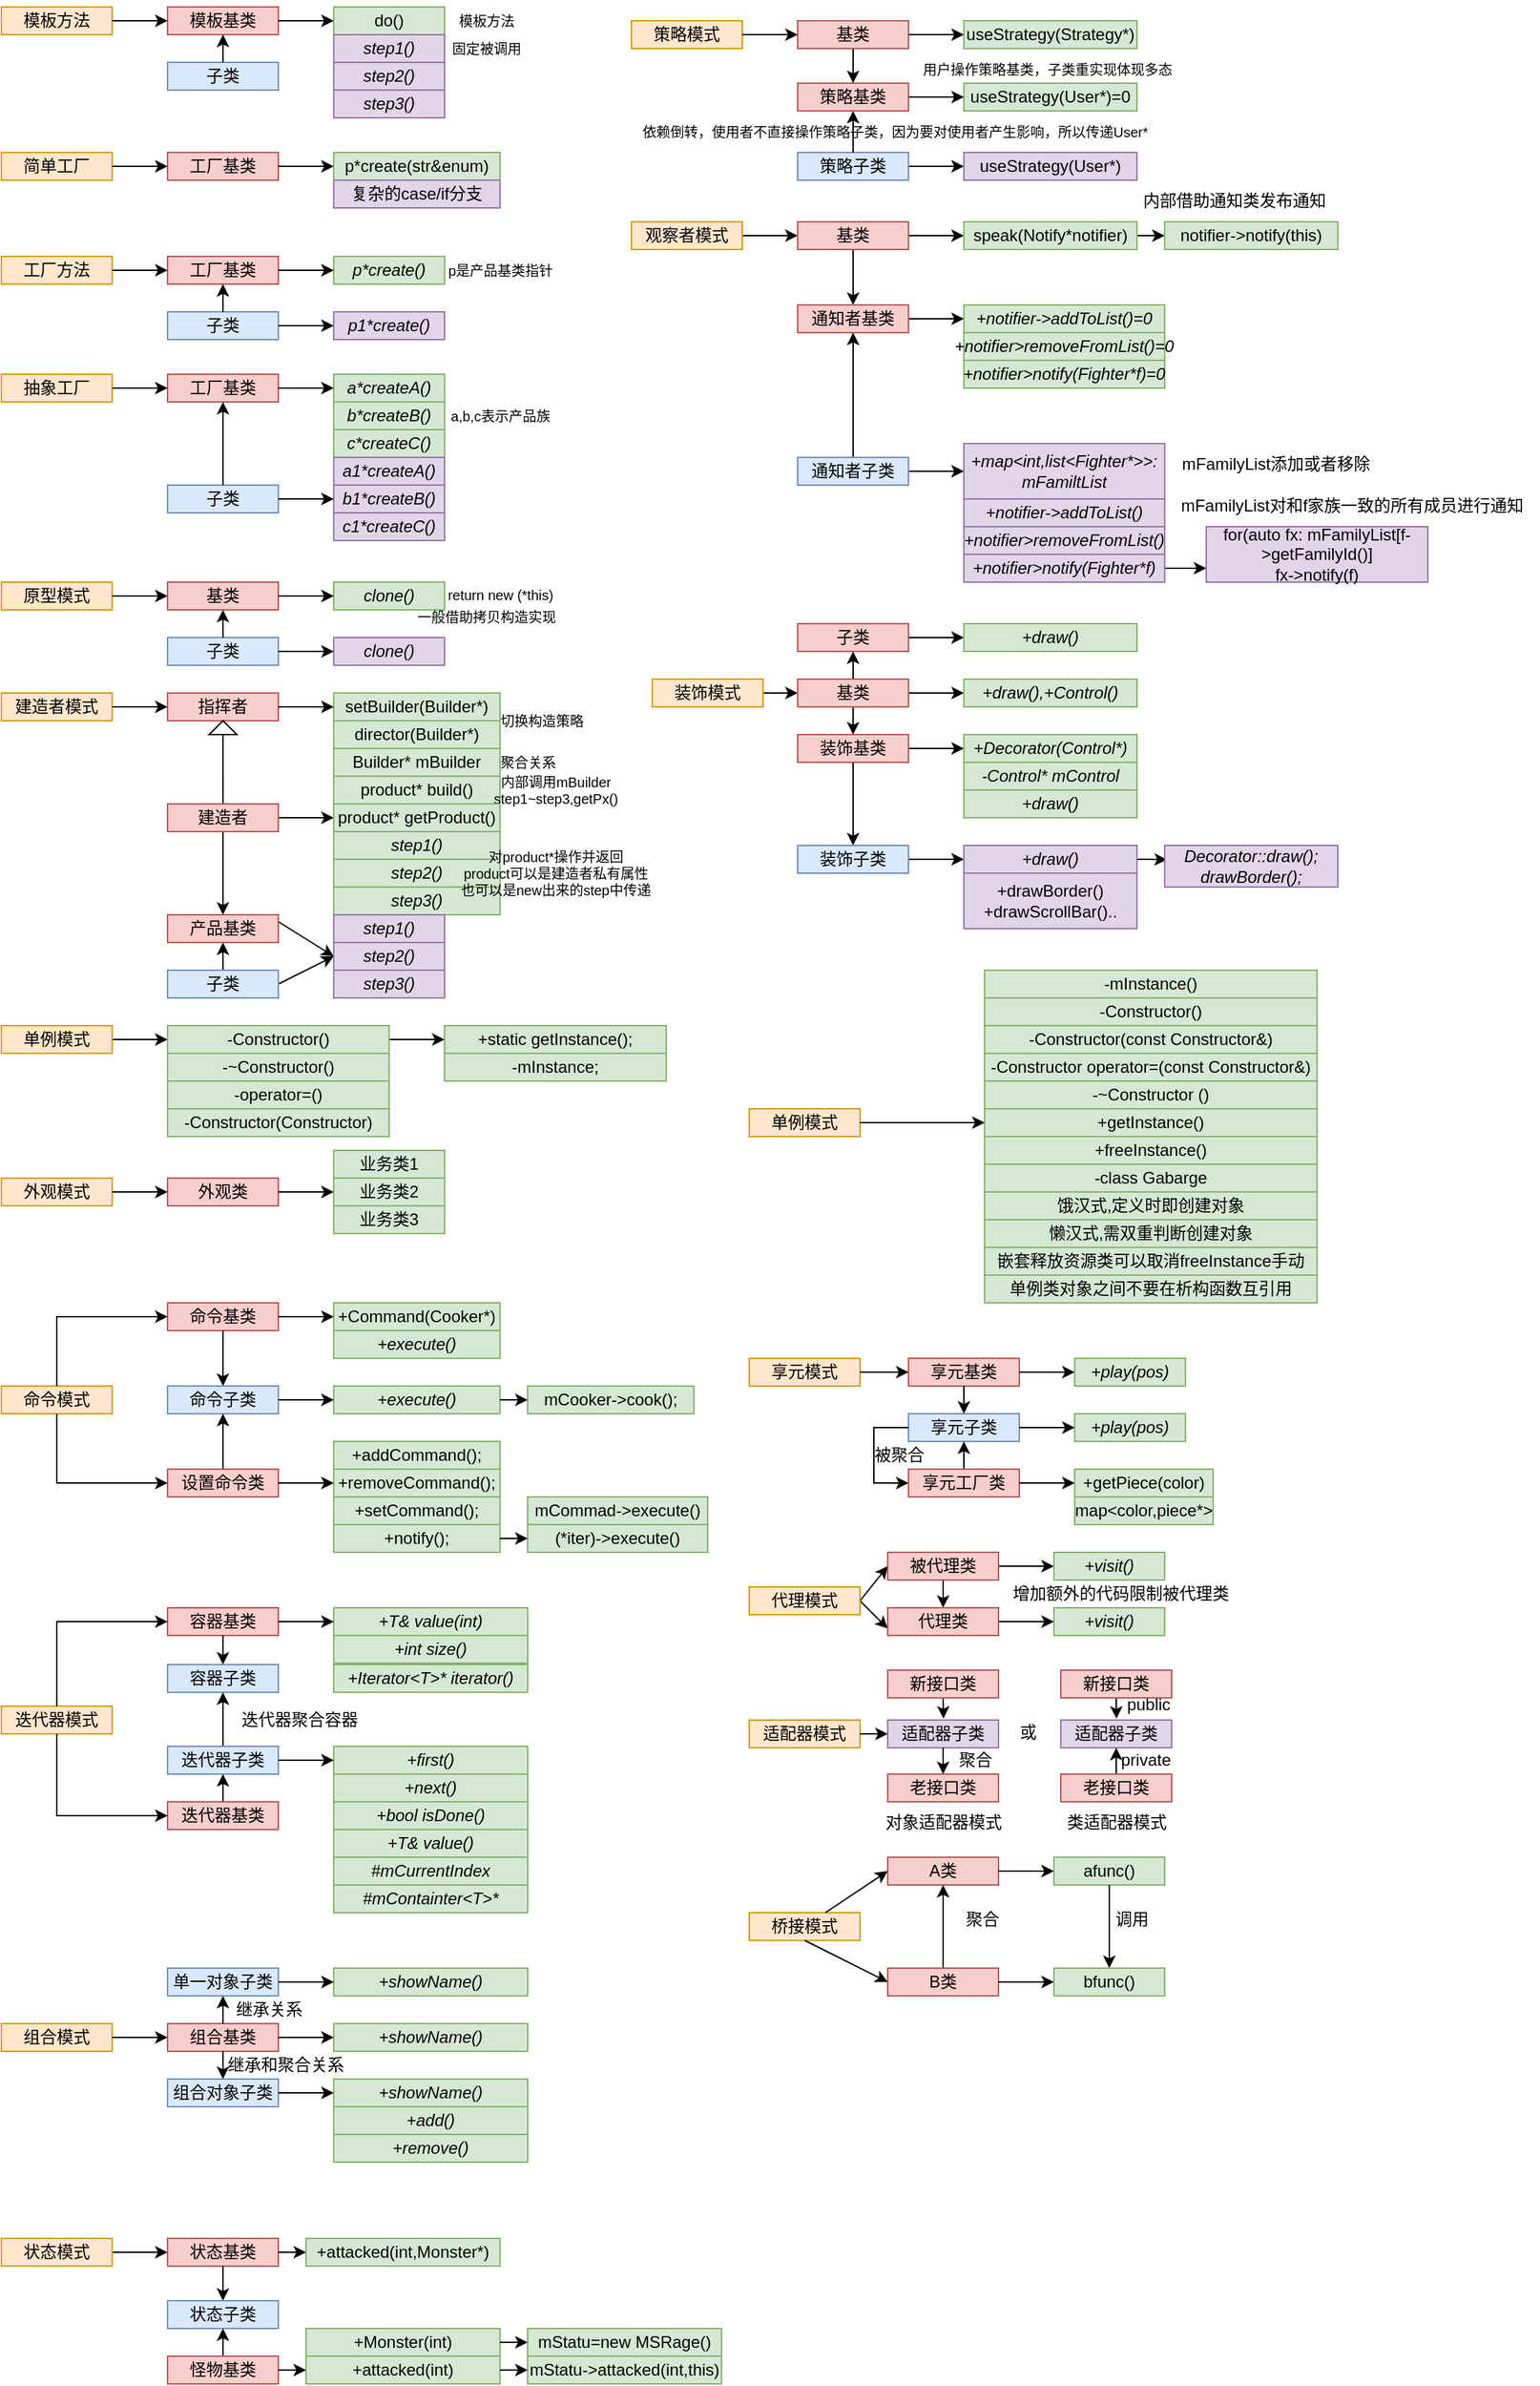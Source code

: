 <mxfile>
    <diagram id="zHpIVwNeffbbXztbU5Zh" name="第 1 页">
        <mxGraphModel dx="441" dy="329" grid="1" gridSize="5" guides="1" tooltips="1" connect="1" arrows="1" fold="1" page="1" pageScale="1" pageWidth="1169" pageHeight="827" math="0" shadow="0">
            <root>
                <mxCell id="0"/>
                <mxCell id="1" parent="0"/>
                <mxCell id="29" value="" style="group" parent="1" vertex="1" connectable="0">
                    <mxGeometry width="385" height="85" as="geometry"/>
                </mxCell>
                <mxCell id="2" value="模板方法" style="whiteSpace=wrap;html=1;fillColor=#ffe6cc;strokeColor=#d79b00;" parent="29" vertex="1">
                    <mxGeometry y="5" width="80" height="20" as="geometry"/>
                </mxCell>
                <mxCell id="4" value="模板基类" style="whiteSpace=wrap;html=1;fillColor=#f8cecc;strokeColor=#b85450;" parent="29" vertex="1">
                    <mxGeometry x="120" y="5" width="80" height="20" as="geometry"/>
                </mxCell>
                <mxCell id="17" style="edgeStyle=none;html=1;exitX=1;exitY=0.5;exitDx=0;exitDy=0;entryX=0;entryY=0.5;entryDx=0;entryDy=0;fontSize=10;" parent="29" source="2" target="4" edge="1">
                    <mxGeometry relative="1" as="geometry"/>
                </mxCell>
                <mxCell id="5" value="do()" style="whiteSpace=wrap;html=1;fillColor=#d5e8d4;strokeColor=#82b366;" parent="29" vertex="1">
                    <mxGeometry x="240" y="5" width="80" height="20" as="geometry"/>
                </mxCell>
                <mxCell id="20" style="edgeStyle=none;html=1;fontSize=10;" parent="29" source="4" target="5" edge="1">
                    <mxGeometry relative="1" as="geometry"/>
                </mxCell>
                <mxCell id="6" value="&lt;i&gt;step1()&lt;/i&gt;" style="whiteSpace=wrap;html=1;fillColor=#e1d5e7;strokeColor=#9673a6;" parent="29" vertex="1">
                    <mxGeometry x="240" y="25" width="80" height="20" as="geometry"/>
                </mxCell>
                <mxCell id="7" value="&lt;i&gt;step2()&lt;/i&gt;" style="whiteSpace=wrap;html=1;fillColor=#e1d5e7;strokeColor=#9673a6;" parent="29" vertex="1">
                    <mxGeometry x="240" y="45" width="80" height="20" as="geometry"/>
                </mxCell>
                <mxCell id="8" value="&lt;i&gt;step3()&lt;/i&gt;" style="whiteSpace=wrap;html=1;fillColor=#e1d5e7;strokeColor=#9673a6;" parent="29" vertex="1">
                    <mxGeometry x="240" y="65" width="80" height="20" as="geometry"/>
                </mxCell>
                <mxCell id="12" value="&lt;font style=&quot;font-size: 10px;&quot;&gt;模板方法&lt;/font&gt;" style="text;html=1;align=center;verticalAlign=middle;resizable=0;points=[];autosize=1;strokeColor=none;fillColor=none;" parent="29" vertex="1">
                    <mxGeometry x="320" width="60" height="30" as="geometry"/>
                </mxCell>
                <mxCell id="13" value="&lt;font style=&quot;font-size: 10px;&quot;&gt;固定被调用&lt;/font&gt;" style="text;html=1;align=center;verticalAlign=middle;resizable=0;points=[];autosize=1;strokeColor=none;fillColor=none;" parent="29" vertex="1">
                    <mxGeometry x="315" y="20" width="70" height="30" as="geometry"/>
                </mxCell>
                <mxCell id="21" value="子类" style="whiteSpace=wrap;html=1;fillColor=#dae8fc;strokeColor=#6c8ebf;" parent="29" vertex="1">
                    <mxGeometry x="120" y="45" width="80" height="20" as="geometry"/>
                </mxCell>
                <mxCell id="22" style="edgeStyle=none;html=1;fontSize=10;entryX=0.5;entryY=1;entryDx=0;entryDy=0;" parent="29" source="21" target="4" edge="1">
                    <mxGeometry relative="1" as="geometry"/>
                </mxCell>
                <mxCell id="41" value="" style="group" parent="1" vertex="1" connectable="0">
                    <mxGeometry y="110" width="360" height="40" as="geometry"/>
                </mxCell>
                <mxCell id="16" value="简单工厂" style="whiteSpace=wrap;html=1;fillColor=#ffe6cc;strokeColor=#d79b00;" parent="41" vertex="1">
                    <mxGeometry width="80" height="20" as="geometry"/>
                </mxCell>
                <mxCell id="23" value="工厂基类" style="whiteSpace=wrap;html=1;fillColor=#f8cecc;strokeColor=#b85450;" parent="41" vertex="1">
                    <mxGeometry x="120" width="80" height="20" as="geometry"/>
                </mxCell>
                <mxCell id="27" style="edgeStyle=none;html=1;exitX=1;exitY=0.5;exitDx=0;exitDy=0;entryX=0;entryY=0.5;entryDx=0;entryDy=0;fontSize=10;" parent="41" source="16" target="23" edge="1">
                    <mxGeometry relative="1" as="geometry"/>
                </mxCell>
                <mxCell id="24" value="p*create(str&amp;amp;enum)" style="whiteSpace=wrap;html=1;fillColor=#d5e8d4;strokeColor=#82b366;" parent="41" vertex="1">
                    <mxGeometry x="240" width="120" height="20" as="geometry"/>
                </mxCell>
                <mxCell id="26" style="edgeStyle=none;html=1;exitX=1;exitY=0.5;exitDx=0;exitDy=0;entryX=0;entryY=0.5;entryDx=0;entryDy=0;fontSize=10;" parent="41" source="23" target="24" edge="1">
                    <mxGeometry relative="1" as="geometry"/>
                </mxCell>
                <mxCell id="25" value="复杂的case/if分支" style="whiteSpace=wrap;html=1;fillColor=#e1d5e7;strokeColor=#9673a6;" parent="41" vertex="1">
                    <mxGeometry x="240" y="20" width="120" height="20" as="geometry"/>
                </mxCell>
                <mxCell id="43" value="" style="group" parent="1" vertex="1" connectable="0">
                    <mxGeometry y="180" width="410" height="70" as="geometry"/>
                </mxCell>
                <mxCell id="30" value="工厂方法" style="whiteSpace=wrap;html=1;fillColor=#ffe6cc;strokeColor=#d79b00;" parent="43" vertex="1">
                    <mxGeometry y="5" width="80" height="20" as="geometry"/>
                </mxCell>
                <mxCell id="31" value="工厂基类" style="whiteSpace=wrap;html=1;fillColor=#f8cecc;strokeColor=#b85450;" parent="43" vertex="1">
                    <mxGeometry x="120" y="5" width="80" height="20" as="geometry"/>
                </mxCell>
                <mxCell id="32" style="edgeStyle=none;html=1;exitX=1;exitY=0.5;exitDx=0;exitDy=0;entryX=0;entryY=0.5;entryDx=0;entryDy=0;fontSize=10;" parent="43" source="30" target="31" edge="1">
                    <mxGeometry relative="1" as="geometry"/>
                </mxCell>
                <mxCell id="33" value="&lt;i&gt;p*create()&lt;/i&gt;" style="whiteSpace=wrap;html=1;fillColor=#d5e8d4;strokeColor=#82b366;" parent="43" vertex="1">
                    <mxGeometry x="240" y="5" width="80" height="20" as="geometry"/>
                </mxCell>
                <mxCell id="34" style="edgeStyle=none;html=1;exitX=1;exitY=0.5;exitDx=0;exitDy=0;entryX=0;entryY=0.5;entryDx=0;entryDy=0;fontSize=10;" parent="43" source="31" target="33" edge="1">
                    <mxGeometry relative="1" as="geometry"/>
                </mxCell>
                <mxCell id="35" value="p是产品基类指针" style="text;html=1;align=center;verticalAlign=middle;resizable=0;points=[];autosize=1;strokeColor=none;fillColor=none;fontSize=10;" parent="43" vertex="1">
                    <mxGeometry x="310" width="100" height="30" as="geometry"/>
                </mxCell>
                <mxCell id="36" value="子类" style="whiteSpace=wrap;html=1;fillColor=#dae8fc;strokeColor=#6c8ebf;" parent="43" vertex="1">
                    <mxGeometry x="120" y="45" width="80" height="20" as="geometry"/>
                </mxCell>
                <mxCell id="37" style="edgeStyle=none;html=1;exitX=0.5;exitY=0;exitDx=0;exitDy=0;entryX=0.5;entryY=1;entryDx=0;entryDy=0;fontSize=10;" parent="43" source="36" target="31" edge="1">
                    <mxGeometry relative="1" as="geometry"/>
                </mxCell>
                <mxCell id="38" value="&lt;i&gt;p1*create()&lt;/i&gt;" style="whiteSpace=wrap;html=1;fillColor=#e1d5e7;strokeColor=#9673a6;" parent="43" vertex="1">
                    <mxGeometry x="240" y="45" width="80" height="20" as="geometry"/>
                </mxCell>
                <mxCell id="39" style="edgeStyle=none;html=1;exitX=1;exitY=0.5;exitDx=0;exitDy=0;entryX=0;entryY=0.5;entryDx=0;entryDy=0;fontSize=10;" parent="43" source="36" target="38" edge="1">
                    <mxGeometry relative="1" as="geometry"/>
                </mxCell>
                <mxCell id="59" value="" style="group" parent="1" vertex="1" connectable="0">
                    <mxGeometry y="270" width="410" height="120" as="geometry"/>
                </mxCell>
                <mxCell id="42" value="抽象工厂" style="whiteSpace=wrap;html=1;fillColor=#ffe6cc;strokeColor=#d79b00;" parent="59" vertex="1">
                    <mxGeometry width="80" height="20" as="geometry"/>
                </mxCell>
                <mxCell id="44" value="工厂基类" style="whiteSpace=wrap;html=1;fillColor=#f8cecc;strokeColor=#b85450;" parent="59" vertex="1">
                    <mxGeometry x="120" width="80" height="20" as="geometry"/>
                </mxCell>
                <mxCell id="45" style="edgeStyle=none;html=1;exitX=1;exitY=0.5;exitDx=0;exitDy=0;entryX=0;entryY=0.5;entryDx=0;entryDy=0;fontSize=10;" parent="59" source="42" target="44" edge="1">
                    <mxGeometry relative="1" as="geometry"/>
                </mxCell>
                <mxCell id="46" value="&lt;i&gt;a*createA()&lt;/i&gt;" style="whiteSpace=wrap;html=1;fillColor=#d5e8d4;strokeColor=#82b366;" parent="59" vertex="1">
                    <mxGeometry x="240" width="80" height="20" as="geometry"/>
                </mxCell>
                <mxCell id="50" style="edgeStyle=none;html=1;exitX=1;exitY=0.5;exitDx=0;exitDy=0;fontSize=10;" parent="59" source="44" target="46" edge="1">
                    <mxGeometry relative="1" as="geometry"/>
                </mxCell>
                <mxCell id="47" value="&lt;i&gt;b*createB()&lt;/i&gt;" style="whiteSpace=wrap;html=1;fillColor=#d5e8d4;strokeColor=#82b366;" parent="59" vertex="1">
                    <mxGeometry x="240" y="20" width="80" height="20" as="geometry"/>
                </mxCell>
                <mxCell id="48" value="&lt;i&gt;c*createC()&lt;/i&gt;" style="whiteSpace=wrap;html=1;fillColor=#d5e8d4;strokeColor=#82b366;" parent="59" vertex="1">
                    <mxGeometry x="240" y="40" width="80" height="20" as="geometry"/>
                </mxCell>
                <mxCell id="49" value="a,b,c表示产品族" style="text;html=1;align=center;verticalAlign=middle;resizable=0;points=[];autosize=1;strokeColor=none;fillColor=none;fontSize=10;" parent="59" vertex="1">
                    <mxGeometry x="310" y="15" width="100" height="30" as="geometry"/>
                </mxCell>
                <mxCell id="51" value="子类" style="whiteSpace=wrap;html=1;fillColor=#dae8fc;strokeColor=#6c8ebf;" parent="59" vertex="1">
                    <mxGeometry x="120" y="80" width="80" height="20" as="geometry"/>
                </mxCell>
                <mxCell id="52" style="edgeStyle=none;html=1;fontSize=10;entryX=0.5;entryY=1;entryDx=0;entryDy=0;" parent="59" source="51" target="44" edge="1">
                    <mxGeometry relative="1" as="geometry"/>
                </mxCell>
                <mxCell id="53" value="&lt;i&gt;b1*createB()&lt;/i&gt;" style="whiteSpace=wrap;html=1;fillColor=#e1d5e7;strokeColor=#9673a6;" parent="59" vertex="1">
                    <mxGeometry x="240" y="80" width="80" height="20" as="geometry"/>
                </mxCell>
                <mxCell id="56" style="edgeStyle=none;html=1;exitX=1;exitY=0.5;exitDx=0;exitDy=0;entryX=0;entryY=0.5;entryDx=0;entryDy=0;fontSize=10;" parent="59" source="51" target="53" edge="1">
                    <mxGeometry relative="1" as="geometry"/>
                </mxCell>
                <mxCell id="54" value="&lt;i&gt;c1*createC()&lt;/i&gt;" style="whiteSpace=wrap;html=1;fillColor=#e1d5e7;strokeColor=#9673a6;" parent="59" vertex="1">
                    <mxGeometry x="240" y="100" width="80" height="20" as="geometry"/>
                </mxCell>
                <mxCell id="55" value="&lt;i&gt;a1*createA()&lt;/i&gt;" style="whiteSpace=wrap;html=1;fillColor=#e1d5e7;strokeColor=#9673a6;" parent="59" vertex="1">
                    <mxGeometry x="240" y="60" width="80" height="20" as="geometry"/>
                </mxCell>
                <mxCell id="71" value="" style="group" parent="1" vertex="1" connectable="0">
                    <mxGeometry y="414" width="410" height="66" as="geometry"/>
                </mxCell>
                <mxCell id="60" value="原型模式" style="whiteSpace=wrap;html=1;fillColor=#ffe6cc;strokeColor=#d79b00;" parent="71" vertex="1">
                    <mxGeometry y="6" width="80" height="20" as="geometry"/>
                </mxCell>
                <mxCell id="61" value="基类" style="whiteSpace=wrap;html=1;fillColor=#f8cecc;strokeColor=#b85450;" parent="71" vertex="1">
                    <mxGeometry x="120" y="6" width="80" height="20" as="geometry"/>
                </mxCell>
                <mxCell id="70" style="edgeStyle=none;html=1;exitX=1;exitY=0.5;exitDx=0;exitDy=0;entryX=0;entryY=0.5;entryDx=0;entryDy=0;fontSize=10;" parent="71" source="60" target="61" edge="1">
                    <mxGeometry relative="1" as="geometry"/>
                </mxCell>
                <mxCell id="62" value="&lt;i&gt;clone()&lt;/i&gt;" style="whiteSpace=wrap;html=1;fillColor=#d5e8d4;strokeColor=#82b366;" parent="71" vertex="1">
                    <mxGeometry x="240" y="6" width="80" height="20" as="geometry"/>
                </mxCell>
                <mxCell id="65" style="edgeStyle=none;html=1;exitX=1;exitY=0.5;exitDx=0;exitDy=0;fontSize=10;" parent="71" source="61" target="62" edge="1">
                    <mxGeometry relative="1" as="geometry"/>
                </mxCell>
                <mxCell id="63" value="子类" style="whiteSpace=wrap;html=1;fillColor=#dae8fc;strokeColor=#6c8ebf;" parent="71" vertex="1">
                    <mxGeometry x="120" y="46" width="80" height="20" as="geometry"/>
                </mxCell>
                <mxCell id="66" style="edgeStyle=none;html=1;exitX=0.5;exitY=0;exitDx=0;exitDy=0;entryX=0.5;entryY=1;entryDx=0;entryDy=0;fontSize=10;" parent="71" source="63" target="61" edge="1">
                    <mxGeometry relative="1" as="geometry"/>
                </mxCell>
                <mxCell id="64" value="&lt;i&gt;clone()&lt;/i&gt;" style="whiteSpace=wrap;html=1;fillColor=#e1d5e7;strokeColor=#9673a6;" parent="71" vertex="1">
                    <mxGeometry x="240" y="46" width="80" height="20" as="geometry"/>
                </mxCell>
                <mxCell id="67" style="edgeStyle=none;html=1;fontSize=10;" parent="71" source="63" target="64" edge="1">
                    <mxGeometry relative="1" as="geometry"/>
                </mxCell>
                <mxCell id="68" value="return new (*this)" style="text;html=1;align=center;verticalAlign=middle;resizable=0;points=[];autosize=1;strokeColor=none;fillColor=none;fontSize=10;" parent="71" vertex="1">
                    <mxGeometry x="310" width="100" height="30" as="geometry"/>
                </mxCell>
                <mxCell id="69" value="一般借助拷贝构造实现" style="text;html=1;align=center;verticalAlign=middle;resizable=0;points=[];autosize=1;strokeColor=none;fillColor=none;fontSize=10;" parent="71" vertex="1">
                    <mxGeometry x="290" y="16" width="120" height="30" as="geometry"/>
                </mxCell>
                <mxCell id="73" value="建造者模式" style="whiteSpace=wrap;html=1;fillColor=#ffe6cc;strokeColor=#d79b00;" parent="1" vertex="1">
                    <mxGeometry y="500" width="80" height="20" as="geometry"/>
                </mxCell>
                <mxCell id="74" value="指挥者" style="whiteSpace=wrap;html=1;fillColor=#f8cecc;strokeColor=#b85450;" parent="1" vertex="1">
                    <mxGeometry x="120" y="500" width="80" height="20" as="geometry"/>
                </mxCell>
                <mxCell id="76" style="edgeStyle=none;html=1;exitX=1;exitY=0.5;exitDx=0;exitDy=0;fontSize=10;" parent="1" source="73" target="74" edge="1">
                    <mxGeometry relative="1" as="geometry"/>
                </mxCell>
                <mxCell id="75" value="setBuilder(Builder*)" style="whiteSpace=wrap;html=1;fillColor=#d5e8d4;strokeColor=#82b366;" parent="1" vertex="1">
                    <mxGeometry x="240" y="500" width="120" height="20" as="geometry"/>
                </mxCell>
                <mxCell id="77" style="edgeStyle=none;html=1;exitX=1;exitY=0.5;exitDx=0;exitDy=0;entryX=0;entryY=0.5;entryDx=0;entryDy=0;fontSize=10;" parent="1" source="74" target="75" edge="1">
                    <mxGeometry relative="1" as="geometry"/>
                </mxCell>
                <mxCell id="81" value="director(Builder*)" style="whiteSpace=wrap;html=1;fillColor=#d5e8d4;strokeColor=#82b366;" parent="1" vertex="1">
                    <mxGeometry x="240" y="520" width="120" height="20" as="geometry"/>
                </mxCell>
                <mxCell id="82" value="切换构造策略" style="text;html=1;align=center;verticalAlign=middle;resizable=0;points=[];autosize=1;strokeColor=none;fillColor=none;fontSize=10;" parent="1" vertex="1">
                    <mxGeometry x="350" y="505" width="80" height="30" as="geometry"/>
                </mxCell>
                <mxCell id="83" value="Builder* mBuilder" style="whiteSpace=wrap;html=1;fillColor=#d5e8d4;strokeColor=#82b366;movable=1;resizable=1;rotatable=1;deletable=1;editable=1;connectable=1;" parent="1" vertex="1">
                    <mxGeometry x="240" y="540" width="120" height="20" as="geometry"/>
                </mxCell>
                <mxCell id="85" value="product* build()" style="whiteSpace=wrap;html=1;fillColor=#d5e8d4;strokeColor=#82b366;" parent="1" vertex="1">
                    <mxGeometry x="240" y="560" width="120" height="20" as="geometry"/>
                </mxCell>
                <mxCell id="86" value="内部调用mBuilder&lt;br&gt;step1~step3,getPx()" style="text;html=1;align=center;verticalAlign=middle;resizable=0;points=[];autosize=1;strokeColor=none;fillColor=none;fontSize=10;" parent="1" vertex="1">
                    <mxGeometry x="345" y="550" width="110" height="40" as="geometry"/>
                </mxCell>
                <mxCell id="91" style="edgeStyle=none;html=1;exitX=0.5;exitY=0;exitDx=0;exitDy=0;fontSize=10;endArrow=none;endFill=0;" parent="1" source="87" edge="1">
                    <mxGeometry relative="1" as="geometry">
                        <mxPoint x="160.077" y="560" as="targetPoint"/>
                    </mxGeometry>
                </mxCell>
                <mxCell id="94" style="edgeStyle=none;html=1;exitX=0.5;exitY=1;exitDx=0;exitDy=0;entryX=0.5;entryY=0;entryDx=0;entryDy=0;fontSize=10;endArrow=classic;endFill=1;" parent="1" source="87" target="93" edge="1">
                    <mxGeometry relative="1" as="geometry"/>
                </mxCell>
                <mxCell id="109" style="edgeStyle=none;html=1;exitX=1;exitY=0.5;exitDx=0;exitDy=0;entryX=0;entryY=0.5;entryDx=0;entryDy=0;fontSize=10;endArrow=classic;endFill=1;" parent="1" source="87" target="108" edge="1">
                    <mxGeometry relative="1" as="geometry"/>
                </mxCell>
                <mxCell id="87" value="建造者" style="whiteSpace=wrap;html=1;fillColor=#f8cecc;strokeColor=#b85450;" parent="1" vertex="1">
                    <mxGeometry x="120" y="580" width="80" height="20" as="geometry"/>
                </mxCell>
                <mxCell id="88" value="" style="group;fontSize=10;rotation=-90;" parent="1" vertex="1" connectable="0">
                    <mxGeometry x="140" y="530" width="40" height="20" as="geometry"/>
                </mxCell>
                <mxCell id="89" style="edgeStyle=none;html=1;exitX=0;exitY=0.5;exitDx=0;exitDy=0;rounded=0;strokeColor=default;endArrow=none;endFill=0;fontSize=10;" parent="88" source="90" edge="1">
                    <mxGeometry relative="1" as="geometry">
                        <mxPoint x="20" y="30" as="targetPoint"/>
                    </mxGeometry>
                </mxCell>
                <mxCell id="90" value="" style="triangle;whiteSpace=wrap;html=1;fontSize=10;rotation=-90;" parent="88" vertex="1">
                    <mxGeometry x="15" y="-15" width="10" height="20" as="geometry"/>
                </mxCell>
                <mxCell id="92" value="聚合关系" style="text;html=1;align=center;verticalAlign=middle;resizable=0;points=[];autosize=1;strokeColor=none;fillColor=none;fontSize=10;" parent="1" vertex="1">
                    <mxGeometry x="350" y="535" width="60" height="30" as="geometry"/>
                </mxCell>
                <mxCell id="100" style="edgeStyle=none;html=1;exitX=0.5;exitY=0;exitDx=0;exitDy=0;entryX=0.5;entryY=1;entryDx=0;entryDy=0;fontSize=10;endArrow=classic;endFill=1;" parent="1" source="99" target="93" edge="1">
                    <mxGeometry relative="1" as="geometry"/>
                </mxCell>
                <mxCell id="106" style="edgeStyle=none;html=1;exitX=1;exitY=0.25;exitDx=0;exitDy=0;fontSize=10;endArrow=classic;endFill=1;" parent="1" source="93" edge="1">
                    <mxGeometry relative="1" as="geometry">
                        <mxPoint x="240" y="690" as="targetPoint"/>
                    </mxGeometry>
                </mxCell>
                <mxCell id="93" value="产品基类" style="whiteSpace=wrap;html=1;fillColor=#f8cecc;strokeColor=#b85450;" parent="1" vertex="1">
                    <mxGeometry x="120" y="660" width="80" height="20" as="geometry"/>
                </mxCell>
                <mxCell id="95" value="&lt;i&gt;step1()&lt;/i&gt;" style="whiteSpace=wrap;html=1;fillColor=#d5e8d4;strokeColor=#82b366;" parent="1" vertex="1">
                    <mxGeometry x="240" y="600" width="120" height="20" as="geometry"/>
                </mxCell>
                <mxCell id="96" value="&lt;i&gt;step2()&lt;/i&gt;" style="whiteSpace=wrap;html=1;fillColor=#d5e8d4;strokeColor=#82b366;" parent="1" vertex="1">
                    <mxGeometry x="240" y="620" width="120" height="20" as="geometry"/>
                </mxCell>
                <mxCell id="97" value="&lt;i&gt;step3()&lt;/i&gt;" style="whiteSpace=wrap;html=1;fillColor=#d5e8d4;strokeColor=#82b366;" parent="1" vertex="1">
                    <mxGeometry x="240" y="640" width="120" height="20" as="geometry"/>
                </mxCell>
                <mxCell id="98" value="对product*操作并返回&lt;br&gt;product可以是建造者私有属性&lt;br&gt;也可以是new出来的step中传递" style="text;html=1;align=center;verticalAlign=middle;resizable=0;points=[];autosize=1;strokeColor=none;fillColor=none;fontSize=10;" parent="1" vertex="1">
                    <mxGeometry x="320" y="605" width="160" height="50" as="geometry"/>
                </mxCell>
                <mxCell id="104" style="edgeStyle=none;html=1;exitX=1;exitY=0.5;exitDx=0;exitDy=0;entryX=0;entryY=0.5;entryDx=0;entryDy=0;fontSize=10;endArrow=classic;endFill=1;" parent="1" source="99" target="102" edge="1">
                    <mxGeometry relative="1" as="geometry"/>
                </mxCell>
                <mxCell id="99" value="子类" style="whiteSpace=wrap;html=1;fillColor=#dae8fc;strokeColor=#6c8ebf;" parent="1" vertex="1">
                    <mxGeometry x="120" y="700" width="80" height="20" as="geometry"/>
                </mxCell>
                <mxCell id="101" value="&lt;i&gt;step1()&lt;/i&gt;" style="whiteSpace=wrap;html=1;fillColor=#e1d5e7;strokeColor=#9673a6;" parent="1" vertex="1">
                    <mxGeometry x="240" y="660" width="80" height="20" as="geometry"/>
                </mxCell>
                <mxCell id="102" value="&lt;i&gt;step2()&lt;/i&gt;" style="whiteSpace=wrap;html=1;fillColor=#e1d5e7;strokeColor=#9673a6;" parent="1" vertex="1">
                    <mxGeometry x="240" y="680" width="80" height="20" as="geometry"/>
                </mxCell>
                <mxCell id="103" value="&lt;i&gt;step3()&lt;/i&gt;" style="whiteSpace=wrap;html=1;fillColor=#e1d5e7;strokeColor=#9673a6;" parent="1" vertex="1">
                    <mxGeometry x="240" y="700" width="80" height="20" as="geometry"/>
                </mxCell>
                <mxCell id="108" value="product* getProduct()" style="whiteSpace=wrap;html=1;fillColor=#d5e8d4;strokeColor=#82b366;" parent="1" vertex="1">
                    <mxGeometry x="240" y="580" width="120" height="20" as="geometry"/>
                </mxCell>
                <mxCell id="111" value="策略模式" style="whiteSpace=wrap;html=1;fillColor=#ffe6cc;strokeColor=#d79b00;" parent="1" vertex="1">
                    <mxGeometry x="455" y="15" width="80" height="20" as="geometry"/>
                </mxCell>
                <mxCell id="129" style="edgeStyle=none;html=1;exitX=0.5;exitY=1;exitDx=0;exitDy=0;entryX=0.5;entryY=0;entryDx=0;entryDy=0;" parent="1" source="112" target="123" edge="1">
                    <mxGeometry relative="1" as="geometry"/>
                </mxCell>
                <mxCell id="112" value="基类" style="whiteSpace=wrap;html=1;fillColor=#f8cecc;strokeColor=#b85450;" parent="1" vertex="1">
                    <mxGeometry x="575" y="15" width="80" height="20" as="geometry"/>
                </mxCell>
                <mxCell id="113" style="edgeStyle=none;html=1;exitX=1;exitY=0.5;exitDx=0;exitDy=0;entryX=0;entryY=0.5;entryDx=0;entryDy=0;fontSize=10;" parent="1" source="111" target="112" edge="1">
                    <mxGeometry relative="1" as="geometry"/>
                </mxCell>
                <mxCell id="114" value="useStrategy(Strategy*)" style="whiteSpace=wrap;html=1;fillColor=#d5e8d4;strokeColor=#82b366;" parent="1" vertex="1">
                    <mxGeometry x="695" y="15" width="125" height="20" as="geometry"/>
                </mxCell>
                <mxCell id="115" style="edgeStyle=none;html=1;fontSize=10;" parent="1" source="112" target="114" edge="1">
                    <mxGeometry relative="1" as="geometry"/>
                </mxCell>
                <mxCell id="118" value="useStrategy(User*)=0" style="whiteSpace=wrap;html=1;fillColor=#d5e8d4;strokeColor=#82b366;" parent="1" vertex="1">
                    <mxGeometry x="695" y="60" width="125" height="20" as="geometry"/>
                </mxCell>
                <mxCell id="128" style="edgeStyle=none;html=1;exitX=1;exitY=0.5;exitDx=0;exitDy=0;entryX=0;entryY=0.5;entryDx=0;entryDy=0;" parent="1" source="121" target="127" edge="1">
                    <mxGeometry relative="1" as="geometry"/>
                </mxCell>
                <mxCell id="121" value="策略子类" style="whiteSpace=wrap;html=1;fillColor=#dae8fc;strokeColor=#6c8ebf;" parent="1" vertex="1">
                    <mxGeometry x="575" y="110" width="80" height="20" as="geometry"/>
                </mxCell>
                <mxCell id="125" style="edgeStyle=none;html=1;exitX=1;exitY=0.5;exitDx=0;exitDy=0;entryX=0;entryY=0.5;entryDx=0;entryDy=0;" parent="1" source="123" target="118" edge="1">
                    <mxGeometry relative="1" as="geometry"/>
                </mxCell>
                <mxCell id="126" style="edgeStyle=none;html=1;entryX=0.5;entryY=1;entryDx=0;entryDy=0;" parent="1" source="121" target="123" edge="1">
                    <mxGeometry relative="1" as="geometry"/>
                </mxCell>
                <mxCell id="123" value="策略基类" style="whiteSpace=wrap;html=1;fillColor=#f8cecc;strokeColor=#b85450;" parent="1" vertex="1">
                    <mxGeometry x="575" y="60" width="80" height="20" as="geometry"/>
                </mxCell>
                <mxCell id="127" value="useStrategy(User*)" style="whiteSpace=wrap;html=1;fillColor=#e1d5e7;strokeColor=#9673a6;" parent="1" vertex="1">
                    <mxGeometry x="695" y="110" width="125" height="20" as="geometry"/>
                </mxCell>
                <mxCell id="130" value="&lt;font style=&quot;font-size: 10px;&quot;&gt;依赖倒转，使用者不直接操作策略子类，因为要对使用者产生影响，所以传递User*&lt;/font&gt;" style="text;html=1;align=center;verticalAlign=middle;resizable=0;points=[];autosize=1;strokeColor=none;fillColor=none;" parent="1" vertex="1">
                    <mxGeometry x="450" y="80" width="390" height="30" as="geometry"/>
                </mxCell>
                <mxCell id="131" value="用户操作策略基类，子类重实现体现多态" style="text;html=1;align=center;verticalAlign=middle;resizable=0;points=[];autosize=1;strokeColor=none;fillColor=none;fontSize=10;" parent="1" vertex="1">
                    <mxGeometry x="655" y="35" width="200" height="30" as="geometry"/>
                </mxCell>
                <mxCell id="156" style="edgeStyle=none;html=1;exitX=1;exitY=0.5;exitDx=0;exitDy=0;entryX=0;entryY=0.5;entryDx=0;entryDy=0;" parent="1" source="132" target="133" edge="1">
                    <mxGeometry relative="1" as="geometry"/>
                </mxCell>
                <mxCell id="132" value="观察者模式" style="whiteSpace=wrap;html=1;fillColor=#ffe6cc;strokeColor=#d79b00;" parent="1" vertex="1">
                    <mxGeometry x="455" y="160" width="80" height="20" as="geometry"/>
                </mxCell>
                <mxCell id="148" style="edgeStyle=none;html=1;exitX=0.5;exitY=1;exitDx=0;exitDy=0;entryX=0.5;entryY=0;entryDx=0;entryDy=0;" parent="1" source="133" target="135" edge="1">
                    <mxGeometry relative="1" as="geometry"/>
                </mxCell>
                <mxCell id="151" style="edgeStyle=none;html=1;exitX=1;exitY=0.5;exitDx=0;exitDy=0;entryX=0;entryY=0.5;entryDx=0;entryDy=0;" parent="1" source="133" target="134" edge="1">
                    <mxGeometry relative="1" as="geometry"/>
                </mxCell>
                <mxCell id="133" value="基类" style="whiteSpace=wrap;html=1;fillColor=#f8cecc;strokeColor=#b85450;" parent="1" vertex="1">
                    <mxGeometry x="575" y="160" width="80" height="20" as="geometry"/>
                </mxCell>
                <mxCell id="141" style="edgeStyle=none;html=1;exitX=1;exitY=0.5;exitDx=0;exitDy=0;entryX=0;entryY=0.5;entryDx=0;entryDy=0;" parent="1" source="134" target="137" edge="1">
                    <mxGeometry relative="1" as="geometry"/>
                </mxCell>
                <mxCell id="134" value="speak(Notify*notifier)" style="whiteSpace=wrap;html=1;fillColor=#d5e8d4;strokeColor=#82b366;" parent="1" vertex="1">
                    <mxGeometry x="695" y="160" width="125" height="20" as="geometry"/>
                </mxCell>
                <mxCell id="150" style="edgeStyle=none;html=1;exitX=1;exitY=0.5;exitDx=0;exitDy=0;entryX=0;entryY=0.5;entryDx=0;entryDy=0;" parent="1" source="135" target="138" edge="1">
                    <mxGeometry relative="1" as="geometry"/>
                </mxCell>
                <mxCell id="135" value="通知者基类" style="whiteSpace=wrap;html=1;fillColor=#f8cecc;strokeColor=#b85450;" parent="1" vertex="1">
                    <mxGeometry x="575" y="220" width="80" height="20" as="geometry"/>
                </mxCell>
                <mxCell id="149" style="edgeStyle=none;html=1;exitX=0.5;exitY=0;exitDx=0;exitDy=0;entryX=0.5;entryY=1;entryDx=0;entryDy=0;" parent="1" source="136" target="135" edge="1">
                    <mxGeometry relative="1" as="geometry"/>
                </mxCell>
                <mxCell id="173" style="edgeStyle=orthogonalEdgeStyle;rounded=0;html=1;exitX=1;exitY=0.5;exitDx=0;exitDy=0;entryX=0;entryY=0.5;entryDx=0;entryDy=0;" parent="1" source="136" target="147" edge="1">
                    <mxGeometry relative="1" as="geometry"/>
                </mxCell>
                <mxCell id="136" value="通知者子类" style="whiteSpace=wrap;html=1;fillColor=#dae8fc;strokeColor=#6c8ebf;" parent="1" vertex="1">
                    <mxGeometry x="575" y="330" width="80" height="20" as="geometry"/>
                </mxCell>
                <mxCell id="137" value="notifier-&amp;gt;notify(this)" style="whiteSpace=wrap;html=1;fillColor=#d5e8d4;strokeColor=#82b366;" parent="1" vertex="1">
                    <mxGeometry x="840" y="160" width="125" height="20" as="geometry"/>
                </mxCell>
                <mxCell id="138" value="&lt;i&gt;+notifier-&amp;gt;addToList()=0&lt;/i&gt;" style="whiteSpace=wrap;html=1;fillColor=#d5e8d4;strokeColor=#82b366;" parent="1" vertex="1">
                    <mxGeometry x="695" y="220" width="145" height="20" as="geometry"/>
                </mxCell>
                <mxCell id="139" value="&lt;i&gt;+notifier&amp;gt;removeFromList()=0&lt;/i&gt;" style="whiteSpace=wrap;html=1;fillColor=#d5e8d4;strokeColor=#82b366;" parent="1" vertex="1">
                    <mxGeometry x="695" y="240" width="145" height="20" as="geometry"/>
                </mxCell>
                <mxCell id="140" value="&lt;i&gt;+notifier&amp;gt;notify(Fighter*f)=0&lt;/i&gt;" style="whiteSpace=wrap;html=1;fillColor=#d5e8d4;strokeColor=#82b366;" parent="1" vertex="1">
                    <mxGeometry x="695" y="260" width="145" height="20" as="geometry"/>
                </mxCell>
                <mxCell id="142" value="for(auto fx: mFamilyList[f-&amp;gt;getFamilyId()]&lt;br&gt;fx-&amp;gt;notify(f)" style="whiteSpace=wrap;html=1;fillColor=#e1d5e7;strokeColor=#9673a6;" parent="1" vertex="1">
                    <mxGeometry x="870" y="380" width="160" height="40" as="geometry"/>
                </mxCell>
                <mxCell id="144" value="内部借助通知类发布通知" style="text;html=1;align=center;verticalAlign=middle;resizable=0;points=[];autosize=1;strokeColor=none;fillColor=none;" parent="1" vertex="1">
                    <mxGeometry x="810" y="130" width="160" height="30" as="geometry"/>
                </mxCell>
                <mxCell id="145" value="&lt;span style=&quot;&quot;&gt;mFamilyList添加或者移除&lt;/span&gt;" style="text;html=1;align=center;verticalAlign=middle;resizable=0;points=[];autosize=1;strokeColor=none;fillColor=none;" parent="1" vertex="1">
                    <mxGeometry x="840" y="320" width="160" height="30" as="geometry"/>
                </mxCell>
                <mxCell id="146" value="&lt;span style=&quot;&quot;&gt;mFamilyList对和f家族一致的所有成员进行通知&lt;/span&gt;" style="text;html=1;align=center;verticalAlign=middle;resizable=0;points=[];autosize=1;strokeColor=none;fillColor=none;" parent="1" vertex="1">
                    <mxGeometry x="840" y="350" width="270" height="30" as="geometry"/>
                </mxCell>
                <mxCell id="147" value="&lt;i&gt;+map&amp;lt;int,list&amp;lt;Fighter*&amp;gt;&amp;gt;:&lt;br&gt;mFamiltList&lt;br&gt;&lt;/i&gt;" style="whiteSpace=wrap;html=1;fillColor=#e1d5e7;strokeColor=#9673a6;" parent="1" vertex="1">
                    <mxGeometry x="695" y="320" width="145" height="40" as="geometry"/>
                </mxCell>
                <mxCell id="152" value="&lt;i&gt;+notifier-&amp;gt;addToList()&lt;/i&gt;" style="whiteSpace=wrap;html=1;fillColor=#e1d5e7;strokeColor=#9673a6;" parent="1" vertex="1">
                    <mxGeometry x="695" y="360" width="145" height="20" as="geometry"/>
                </mxCell>
                <mxCell id="153" value="&lt;i&gt;+notifier&amp;gt;removeFromList()&lt;/i&gt;" style="whiteSpace=wrap;html=1;fillColor=#e1d5e7;strokeColor=#9673a6;" parent="1" vertex="1">
                    <mxGeometry x="695" y="380" width="145" height="20" as="geometry"/>
                </mxCell>
                <mxCell id="155" style="edgeStyle=none;html=1;exitX=1;exitY=0.5;exitDx=0;exitDy=0;entryX=0;entryY=0.75;entryDx=0;entryDy=0;" parent="1" source="154" target="142" edge="1">
                    <mxGeometry relative="1" as="geometry"/>
                </mxCell>
                <mxCell id="154" value="&lt;i&gt;+notifier&amp;gt;notify(Fighter*f)&lt;/i&gt;" style="whiteSpace=wrap;html=1;fillColor=#e1d5e7;strokeColor=#9673a6;" parent="1" vertex="1">
                    <mxGeometry x="695" y="400" width="145" height="20" as="geometry"/>
                </mxCell>
                <mxCell id="186" style="edgeStyle=orthogonalEdgeStyle;rounded=0;html=1;exitX=1;exitY=0.5;exitDx=0;exitDy=0;entryX=0;entryY=0.5;entryDx=0;entryDy=0;" parent="1" source="157" target="158" edge="1">
                    <mxGeometry relative="1" as="geometry"/>
                </mxCell>
                <mxCell id="157" value="装饰模式" style="whiteSpace=wrap;html=1;fillColor=#ffe6cc;strokeColor=#d79b00;" parent="1" vertex="1">
                    <mxGeometry x="470" y="490" width="80" height="20" as="geometry"/>
                </mxCell>
                <mxCell id="168" style="edgeStyle=orthogonalEdgeStyle;rounded=0;html=1;exitX=0.5;exitY=1;exitDx=0;exitDy=0;entryX=0.5;entryY=0;entryDx=0;entryDy=0;" parent="1" source="158" target="159" edge="1">
                    <mxGeometry relative="1" as="geometry"/>
                </mxCell>
                <mxCell id="169" style="edgeStyle=orthogonalEdgeStyle;rounded=0;html=1;exitX=0.5;exitY=0;exitDx=0;exitDy=0;entryX=0.5;entryY=1;entryDx=0;entryDy=0;" parent="1" source="158" target="160" edge="1">
                    <mxGeometry relative="1" as="geometry"/>
                </mxCell>
                <mxCell id="174" style="edgeStyle=orthogonalEdgeStyle;rounded=0;html=1;exitX=1;exitY=0.5;exitDx=0;exitDy=0;entryX=0;entryY=0.5;entryDx=0;entryDy=0;" parent="1" source="158" target="170" edge="1">
                    <mxGeometry relative="1" as="geometry"/>
                </mxCell>
                <mxCell id="158" value="基类" style="whiteSpace=wrap;html=1;fillColor=#f8cecc;strokeColor=#b85450;" parent="1" vertex="1">
                    <mxGeometry x="575" y="490" width="80" height="20" as="geometry"/>
                </mxCell>
                <mxCell id="178" style="edgeStyle=orthogonalEdgeStyle;rounded=0;html=1;exitX=0.5;exitY=1;exitDx=0;exitDy=0;entryX=0.5;entryY=0;entryDx=0;entryDy=0;" parent="1" source="159" target="161" edge="1">
                    <mxGeometry relative="1" as="geometry"/>
                </mxCell>
                <mxCell id="183" style="edgeStyle=orthogonalEdgeStyle;rounded=0;html=1;entryX=0;entryY=0.5;entryDx=0;entryDy=0;" parent="1" source="159" target="175" edge="1">
                    <mxGeometry relative="1" as="geometry"/>
                </mxCell>
                <mxCell id="159" value="装饰基类" style="whiteSpace=wrap;html=1;fillColor=#f8cecc;strokeColor=#b85450;" parent="1" vertex="1">
                    <mxGeometry x="575" y="530" width="80" height="20" as="geometry"/>
                </mxCell>
                <mxCell id="172" style="edgeStyle=orthogonalEdgeStyle;rounded=0;html=1;exitX=1;exitY=0.5;exitDx=0;exitDy=0;entryX=0;entryY=0.5;entryDx=0;entryDy=0;" parent="1" source="160" target="171" edge="1">
                    <mxGeometry relative="1" as="geometry"/>
                </mxCell>
                <mxCell id="160" value="子类" style="whiteSpace=wrap;html=1;fillColor=#f8cecc;strokeColor=#b85450;" parent="1" vertex="1">
                    <mxGeometry x="575" y="450" width="80" height="20" as="geometry"/>
                </mxCell>
                <mxCell id="182" style="edgeStyle=orthogonalEdgeStyle;rounded=0;html=1;exitX=1;exitY=0.5;exitDx=0;exitDy=0;entryX=0;entryY=0.5;entryDx=0;entryDy=0;" parent="1" source="161" target="180" edge="1">
                    <mxGeometry relative="1" as="geometry"/>
                </mxCell>
                <mxCell id="161" value="装饰子类" style="whiteSpace=wrap;html=1;fillColor=#dae8fc;strokeColor=#6c8ebf;" parent="1" vertex="1">
                    <mxGeometry x="575" y="610" width="80" height="20" as="geometry"/>
                </mxCell>
                <mxCell id="170" value="&lt;i&gt;+draw(),+Control()&lt;/i&gt;" style="whiteSpace=wrap;html=1;fillColor=#d5e8d4;strokeColor=#82b366;" parent="1" vertex="1">
                    <mxGeometry x="695" y="490" width="125" height="20" as="geometry"/>
                </mxCell>
                <mxCell id="171" value="&lt;i&gt;+draw()&lt;/i&gt;" style="whiteSpace=wrap;html=1;fillColor=#d5e8d4;strokeColor=#82b366;" parent="1" vertex="1">
                    <mxGeometry x="695" y="450" width="125" height="20" as="geometry"/>
                </mxCell>
                <mxCell id="175" value="&lt;i&gt;+Decorator(Control*)&lt;/i&gt;" style="whiteSpace=wrap;html=1;fillColor=#d5e8d4;strokeColor=#82b366;" parent="1" vertex="1">
                    <mxGeometry x="695" y="530" width="125" height="20" as="geometry"/>
                </mxCell>
                <mxCell id="176" value="&lt;i&gt;-Control* mControl&lt;/i&gt;" style="whiteSpace=wrap;html=1;fillColor=#d5e8d4;strokeColor=#82b366;" parent="1" vertex="1">
                    <mxGeometry x="695" y="550" width="125" height="20" as="geometry"/>
                </mxCell>
                <mxCell id="177" value="&lt;i&gt;+draw()&lt;/i&gt;" style="whiteSpace=wrap;html=1;fillColor=#d5e8d4;strokeColor=#82b366;" parent="1" vertex="1">
                    <mxGeometry x="695" y="570" width="125" height="20" as="geometry"/>
                </mxCell>
                <mxCell id="185" style="edgeStyle=orthogonalEdgeStyle;rounded=0;html=1;exitX=1;exitY=0.5;exitDx=0;exitDy=0;entryX=0.013;entryY=0.343;entryDx=0;entryDy=0;entryPerimeter=0;" parent="1" source="180" target="184" edge="1">
                    <mxGeometry relative="1" as="geometry"/>
                </mxCell>
                <mxCell id="180" value="&lt;i&gt;+draw()&lt;/i&gt;" style="whiteSpace=wrap;html=1;fillColor=#e1d5e7;strokeColor=#9673a6;" parent="1" vertex="1">
                    <mxGeometry x="695" y="610" width="125" height="20" as="geometry"/>
                </mxCell>
                <mxCell id="181" value="+drawBorder()&lt;br&gt;+drawScrollBar().." style="whiteSpace=wrap;html=1;fillColor=#e1d5e7;strokeColor=#9673a6;" parent="1" vertex="1">
                    <mxGeometry x="695" y="630" width="125" height="40" as="geometry"/>
                </mxCell>
                <mxCell id="184" value="&lt;i&gt;Decorator::draw();&lt;br&gt;drawBorder();&lt;br&gt;&lt;/i&gt;" style="whiteSpace=wrap;html=1;fillColor=#e1d5e7;strokeColor=#9673a6;" parent="1" vertex="1">
                    <mxGeometry x="840" y="610" width="125" height="30" as="geometry"/>
                </mxCell>
                <mxCell id="192" style="edgeStyle=orthogonalEdgeStyle;rounded=0;html=1;exitX=1;exitY=0.5;exitDx=0;exitDy=0;entryX=0;entryY=0.5;entryDx=0;entryDy=0;" parent="1" source="187" target="188" edge="1">
                    <mxGeometry relative="1" as="geometry"/>
                </mxCell>
                <mxCell id="187" value="单例模式" style="whiteSpace=wrap;html=1;fillColor=#ffe6cc;strokeColor=#d79b00;" parent="1" vertex="1">
                    <mxGeometry y="740" width="80" height="20" as="geometry"/>
                </mxCell>
                <mxCell id="194" style="edgeStyle=orthogonalEdgeStyle;rounded=0;html=1;exitX=1;exitY=0.5;exitDx=0;exitDy=0;entryX=0;entryY=0.5;entryDx=0;entryDy=0;" parent="1" source="188" target="193" edge="1">
                    <mxGeometry relative="1" as="geometry"/>
                </mxCell>
                <mxCell id="188" value="-Constructor()" style="whiteSpace=wrap;html=1;fillColor=#d5e8d4;strokeColor=#82b366;" parent="1" vertex="1">
                    <mxGeometry x="120" y="740" width="160" height="20" as="geometry"/>
                </mxCell>
                <mxCell id="189" value="-~Constructor()" style="whiteSpace=wrap;html=1;fillColor=#d5e8d4;strokeColor=#82b366;" parent="1" vertex="1">
                    <mxGeometry x="120" y="760" width="160" height="20" as="geometry"/>
                </mxCell>
                <mxCell id="190" value="-operator=()" style="whiteSpace=wrap;html=1;fillColor=#d5e8d4;strokeColor=#82b366;" parent="1" vertex="1">
                    <mxGeometry x="120" y="780" width="160" height="20" as="geometry"/>
                </mxCell>
                <mxCell id="191" value="-Constructor(Constructor)" style="whiteSpace=wrap;html=1;fillColor=#d5e8d4;strokeColor=#82b366;" parent="1" vertex="1">
                    <mxGeometry x="120" y="800" width="160" height="20" as="geometry"/>
                </mxCell>
                <mxCell id="193" value="+static getInstance();" style="whiteSpace=wrap;html=1;fillColor=#d5e8d4;strokeColor=#82b366;" parent="1" vertex="1">
                    <mxGeometry x="320" y="740" width="160" height="20" as="geometry"/>
                </mxCell>
                <mxCell id="195" value="-mInstance;" style="whiteSpace=wrap;html=1;fillColor=#d5e8d4;strokeColor=#82b366;" parent="1" vertex="1">
                    <mxGeometry x="320" y="760" width="160" height="20" as="geometry"/>
                </mxCell>
                <mxCell id="215" value="" style="group" parent="1" vertex="1" connectable="0">
                    <mxGeometry x="540" y="700" width="410" height="240" as="geometry"/>
                </mxCell>
                <mxCell id="196" value="单例模式" style="whiteSpace=wrap;html=1;fillColor=#ffe6cc;strokeColor=#d79b00;" parent="215" vertex="1">
                    <mxGeometry y="100" width="80" height="20" as="geometry"/>
                </mxCell>
                <mxCell id="198" value="-mInstance()" style="whiteSpace=wrap;html=1;fillColor=#d5e8d4;strokeColor=#82b366;" parent="215" vertex="1">
                    <mxGeometry x="170" width="240" height="20" as="geometry"/>
                </mxCell>
                <mxCell id="199" value="+getInstance()" style="whiteSpace=wrap;html=1;fillColor=#d5e8d4;strokeColor=#82b366;" parent="215" vertex="1">
                    <mxGeometry x="170" y="100" width="240" height="20" as="geometry"/>
                </mxCell>
                <mxCell id="214" style="edgeStyle=none;html=1;exitX=1;exitY=0.5;exitDx=0;exitDy=0;entryX=0;entryY=0.5;entryDx=0;entryDy=0;" parent="215" source="196" target="199" edge="1">
                    <mxGeometry relative="1" as="geometry"/>
                </mxCell>
                <mxCell id="201" value="-Constructor()" style="whiteSpace=wrap;html=1;fillColor=#d5e8d4;strokeColor=#82b366;" parent="215" vertex="1">
                    <mxGeometry x="170" y="20" width="240" height="20" as="geometry"/>
                </mxCell>
                <mxCell id="202" value="-Constructor(const Constructor&amp;amp;)" style="whiteSpace=wrap;html=1;fillColor=#d5e8d4;strokeColor=#82b366;" parent="215" vertex="1">
                    <mxGeometry x="170" y="40" width="240" height="20" as="geometry"/>
                </mxCell>
                <mxCell id="204" value="-Constructor operator=(const Constructor&amp;amp;)" style="whiteSpace=wrap;html=1;fillColor=#d5e8d4;strokeColor=#82b366;" parent="215" vertex="1">
                    <mxGeometry x="170" y="60" width="240" height="20" as="geometry"/>
                </mxCell>
                <mxCell id="205" value="+freeInstance()" style="whiteSpace=wrap;html=1;fillColor=#d5e8d4;strokeColor=#82b366;" parent="215" vertex="1">
                    <mxGeometry x="170" y="120" width="240" height="20" as="geometry"/>
                </mxCell>
                <mxCell id="206" value="-class Gabarge" style="whiteSpace=wrap;html=1;fillColor=#d5e8d4;strokeColor=#82b366;" parent="215" vertex="1">
                    <mxGeometry x="170" y="140" width="240" height="20" as="geometry"/>
                </mxCell>
                <mxCell id="207" value="-~Constructor ()" style="whiteSpace=wrap;html=1;fillColor=#d5e8d4;strokeColor=#82b366;" parent="215" vertex="1">
                    <mxGeometry x="170" y="80" width="240" height="20" as="geometry"/>
                </mxCell>
                <mxCell id="210" value="饿汉式,定义时即创建对象" style="whiteSpace=wrap;html=1;fillColor=#d5e8d4;strokeColor=#82b366;" parent="215" vertex="1">
                    <mxGeometry x="170" y="160" width="240" height="20" as="geometry"/>
                </mxCell>
                <mxCell id="211" value="懒汉式,需双重判断创建对象" style="whiteSpace=wrap;html=1;fillColor=#d5e8d4;strokeColor=#82b366;" parent="215" vertex="1">
                    <mxGeometry x="170" y="180" width="240" height="20" as="geometry"/>
                </mxCell>
                <mxCell id="212" value="嵌套释放资源类可以取消freeInstance手动" style="whiteSpace=wrap;html=1;fillColor=#d5e8d4;strokeColor=#82b366;" parent="215" vertex="1">
                    <mxGeometry x="170" y="200" width="240" height="20" as="geometry"/>
                </mxCell>
                <mxCell id="213" value="单例类对象之间不要在析构函数互引用" style="whiteSpace=wrap;html=1;fillColor=#d5e8d4;strokeColor=#82b366;" parent="215" vertex="1">
                    <mxGeometry x="170" y="220" width="240" height="20" as="geometry"/>
                </mxCell>
                <mxCell id="224" value="" style="group" parent="1" vertex="1" connectable="0">
                    <mxGeometry y="830" width="320" height="60" as="geometry"/>
                </mxCell>
                <mxCell id="216" value="外观模式" style="whiteSpace=wrap;html=1;fillColor=#ffe6cc;strokeColor=#d79b00;" parent="224" vertex="1">
                    <mxGeometry y="20" width="80" height="20" as="geometry"/>
                </mxCell>
                <mxCell id="217" value="外观类" style="whiteSpace=wrap;html=1;fillColor=#f8cecc;strokeColor=#b85450;" parent="224" vertex="1">
                    <mxGeometry x="120" y="20" width="80" height="20" as="geometry"/>
                </mxCell>
                <mxCell id="222" style="edgeStyle=none;html=1;exitX=1;exitY=0.5;exitDx=0;exitDy=0;entryX=0;entryY=0.5;entryDx=0;entryDy=0;" parent="224" source="216" target="217" edge="1">
                    <mxGeometry relative="1" as="geometry"/>
                </mxCell>
                <mxCell id="219" value="业务类1" style="whiteSpace=wrap;html=1;fillColor=#d5e8d4;strokeColor=#82b366;" parent="224" vertex="1">
                    <mxGeometry x="240" width="80" height="20" as="geometry"/>
                </mxCell>
                <mxCell id="220" value="业务类2" style="whiteSpace=wrap;html=1;fillColor=#d5e8d4;strokeColor=#82b366;" parent="224" vertex="1">
                    <mxGeometry x="240" y="20" width="80" height="20" as="geometry"/>
                </mxCell>
                <mxCell id="223" style="edgeStyle=none;html=1;exitX=1;exitY=0.5;exitDx=0;exitDy=0;entryX=0;entryY=0.5;entryDx=0;entryDy=0;" parent="224" source="217" target="220" edge="1">
                    <mxGeometry relative="1" as="geometry"/>
                </mxCell>
                <mxCell id="221" value="业务类3" style="whiteSpace=wrap;html=1;fillColor=#d5e8d4;strokeColor=#82b366;" parent="224" vertex="1">
                    <mxGeometry x="240" y="40" width="80" height="20" as="geometry"/>
                </mxCell>
                <mxCell id="256" value="" style="group" parent="1" vertex="1" connectable="0">
                    <mxGeometry y="940" width="510" height="180" as="geometry"/>
                </mxCell>
                <mxCell id="225" value="命令模式" style="whiteSpace=wrap;html=1;fillColor=#ffe6cc;strokeColor=#d79b00;" parent="256" vertex="1">
                    <mxGeometry y="60" width="80" height="20" as="geometry"/>
                </mxCell>
                <mxCell id="227" value="命令基类" style="whiteSpace=wrap;html=1;fillColor=#f8cecc;strokeColor=#b85450;" parent="256" vertex="1">
                    <mxGeometry x="120" width="80" height="20" as="geometry"/>
                </mxCell>
                <mxCell id="250" style="edgeStyle=orthogonalEdgeStyle;html=1;exitX=0.5;exitY=0;exitDx=0;exitDy=0;entryX=0;entryY=0.5;entryDx=0;entryDy=0;rounded=0;" parent="256" source="225" target="227" edge="1">
                    <mxGeometry relative="1" as="geometry"/>
                </mxCell>
                <mxCell id="229" value="命令子类" style="whiteSpace=wrap;html=1;fillColor=#dae8fc;strokeColor=#6c8ebf;" parent="256" vertex="1">
                    <mxGeometry x="120" y="60" width="80" height="20" as="geometry"/>
                </mxCell>
                <mxCell id="239" style="edgeStyle=none;html=1;exitX=0.5;exitY=1;exitDx=0;exitDy=0;" parent="256" source="227" target="229" edge="1">
                    <mxGeometry relative="1" as="geometry"/>
                </mxCell>
                <mxCell id="230" value="+Command(Cooker*)" style="whiteSpace=wrap;html=1;fillColor=#d5e8d4;strokeColor=#82b366;" parent="256" vertex="1">
                    <mxGeometry x="240" width="120" height="20" as="geometry"/>
                </mxCell>
                <mxCell id="240" style="edgeStyle=none;html=1;exitX=1;exitY=0.5;exitDx=0;exitDy=0;entryX=0;entryY=0.5;entryDx=0;entryDy=0;" parent="256" source="227" target="230" edge="1">
                    <mxGeometry relative="1" as="geometry"/>
                </mxCell>
                <mxCell id="231" value="&lt;i&gt;+execute()&lt;/i&gt;" style="whiteSpace=wrap;html=1;fillColor=#d5e8d4;strokeColor=#82b366;" parent="256" vertex="1">
                    <mxGeometry x="240" y="20" width="120" height="20" as="geometry"/>
                </mxCell>
                <mxCell id="233" value="&lt;i&gt;+execute()&lt;/i&gt;" style="whiteSpace=wrap;html=1;fillColor=#d5e8d4;strokeColor=#82b366;" parent="256" vertex="1">
                    <mxGeometry x="240" y="60" width="120" height="20" as="geometry"/>
                </mxCell>
                <mxCell id="253" style="edgeStyle=orthogonalEdgeStyle;rounded=0;html=1;exitX=1;exitY=0.5;exitDx=0;exitDy=0;entryX=0;entryY=0.5;entryDx=0;entryDy=0;" parent="256" source="229" target="233" edge="1">
                    <mxGeometry relative="1" as="geometry"/>
                </mxCell>
                <mxCell id="234" value="mCooker-&amp;gt;cook();" style="whiteSpace=wrap;html=1;fillColor=#d5e8d4;strokeColor=#82b366;" parent="256" vertex="1">
                    <mxGeometry x="380" y="60" width="120" height="20" as="geometry"/>
                </mxCell>
                <mxCell id="235" style="edgeStyle=none;html=1;exitX=1;exitY=0.5;exitDx=0;exitDy=0;entryX=0;entryY=0.5;entryDx=0;entryDy=0;" parent="256" source="233" target="234" edge="1">
                    <mxGeometry relative="1" as="geometry"/>
                </mxCell>
                <mxCell id="249" style="edgeStyle=none;html=1;exitX=0.5;exitY=0;exitDx=0;exitDy=0;entryX=0.5;entryY=1;entryDx=0;entryDy=0;" parent="256" source="237" target="229" edge="1">
                    <mxGeometry relative="1" as="geometry"/>
                </mxCell>
                <mxCell id="237" value="设置命令类" style="whiteSpace=wrap;html=1;fillColor=#f8cecc;strokeColor=#b85450;" parent="256" vertex="1">
                    <mxGeometry x="120" y="120" width="80" height="20" as="geometry"/>
                </mxCell>
                <mxCell id="251" style="edgeStyle=orthogonalEdgeStyle;rounded=0;html=1;exitX=0.5;exitY=1;exitDx=0;exitDy=0;entryX=0;entryY=0.5;entryDx=0;entryDy=0;" parent="256" source="225" target="237" edge="1">
                    <mxGeometry relative="1" as="geometry"/>
                </mxCell>
                <mxCell id="241" value="+addCommand();" style="whiteSpace=wrap;html=1;fillColor=#d5e8d4;strokeColor=#82b366;" parent="256" vertex="1">
                    <mxGeometry x="240" y="100" width="120" height="20" as="geometry"/>
                </mxCell>
                <mxCell id="242" value="+removeCommand();" style="whiteSpace=wrap;html=1;fillColor=#d5e8d4;strokeColor=#82b366;" parent="256" vertex="1">
                    <mxGeometry x="240" y="120" width="120" height="20" as="geometry"/>
                </mxCell>
                <mxCell id="255" style="edgeStyle=orthogonalEdgeStyle;rounded=0;html=1;exitX=1;exitY=0.5;exitDx=0;exitDy=0;entryX=0;entryY=0.5;entryDx=0;entryDy=0;" parent="256" source="237" target="242" edge="1">
                    <mxGeometry relative="1" as="geometry"/>
                </mxCell>
                <mxCell id="243" value="+setCommand();" style="whiteSpace=wrap;html=1;fillColor=#d5e8d4;strokeColor=#82b366;" parent="256" vertex="1">
                    <mxGeometry x="240" y="140" width="120" height="20" as="geometry"/>
                </mxCell>
                <mxCell id="244" value="+notify();" style="whiteSpace=wrap;html=1;fillColor=#d5e8d4;strokeColor=#82b366;" parent="256" vertex="1">
                    <mxGeometry x="240" y="160" width="120" height="20" as="geometry"/>
                </mxCell>
                <mxCell id="245" value="mCommad-&amp;gt;execute()" style="whiteSpace=wrap;html=1;fillColor=#d5e8d4;strokeColor=#82b366;" parent="256" vertex="1">
                    <mxGeometry x="380" y="140" width="130" height="20" as="geometry"/>
                </mxCell>
                <mxCell id="246" value="(*iter)-&amp;gt;execute()" style="whiteSpace=wrap;html=1;fillColor=#d5e8d4;strokeColor=#82b366;" parent="256" vertex="1">
                    <mxGeometry x="380" y="160" width="130" height="20" as="geometry"/>
                </mxCell>
                <mxCell id="248" style="edgeStyle=none;html=1;exitX=1;exitY=0.5;exitDx=0;exitDy=0;" parent="256" source="244" target="246" edge="1">
                    <mxGeometry relative="1" as="geometry"/>
                </mxCell>
                <mxCell id="282" value="" style="group" parent="1" vertex="1" connectable="0">
                    <mxGeometry y="1160" width="380" height="220" as="geometry"/>
                </mxCell>
                <mxCell id="257" value="迭代器模式" style="whiteSpace=wrap;html=1;fillColor=#ffe6cc;strokeColor=#d79b00;" parent="282" vertex="1">
                    <mxGeometry y="71" width="80" height="20" as="geometry"/>
                </mxCell>
                <mxCell id="258" value="容器基类" style="whiteSpace=wrap;html=1;fillColor=#f8cecc;strokeColor=#b85450;" parent="282" vertex="1">
                    <mxGeometry x="120" width="80" height="20" as="geometry"/>
                </mxCell>
                <mxCell id="280" style="edgeStyle=orthogonalEdgeStyle;rounded=0;html=1;exitX=0.5;exitY=0;exitDx=0;exitDy=0;entryX=0;entryY=0.5;entryDx=0;entryDy=0;" parent="282" source="257" target="258" edge="1">
                    <mxGeometry relative="1" as="geometry"/>
                </mxCell>
                <mxCell id="259" value="迭代器基类" style="whiteSpace=wrap;html=1;fillColor=#f8cecc;strokeColor=#b85450;" parent="282" vertex="1">
                    <mxGeometry x="120" y="140" width="80" height="20" as="geometry"/>
                </mxCell>
                <mxCell id="281" style="edgeStyle=orthogonalEdgeStyle;rounded=0;html=1;exitX=0.5;exitY=1;exitDx=0;exitDy=0;entryX=0;entryY=0.5;entryDx=0;entryDy=0;" parent="282" source="257" target="259" edge="1">
                    <mxGeometry relative="1" as="geometry"/>
                </mxCell>
                <mxCell id="262" value="容器子类" style="whiteSpace=wrap;html=1;fillColor=#dae8fc;strokeColor=#6c8ebf;" parent="282" vertex="1">
                    <mxGeometry x="120" y="41" width="80" height="20" as="geometry"/>
                </mxCell>
                <mxCell id="264" style="edgeStyle=orthogonalEdgeStyle;rounded=0;html=1;exitX=0.5;exitY=1;exitDx=0;exitDy=0;entryX=0.5;entryY=0;entryDx=0;entryDy=0;" parent="282" source="258" target="262" edge="1">
                    <mxGeometry relative="1" as="geometry"/>
                </mxCell>
                <mxCell id="266" style="edgeStyle=orthogonalEdgeStyle;rounded=0;html=1;exitX=0.5;exitY=0;exitDx=0;exitDy=0;" parent="282" source="263" target="262" edge="1">
                    <mxGeometry relative="1" as="geometry"/>
                </mxCell>
                <mxCell id="263" value="迭代器子类" style="whiteSpace=wrap;html=1;fillColor=#dae8fc;strokeColor=#6c8ebf;" parent="282" vertex="1">
                    <mxGeometry x="120" y="100" width="80" height="20" as="geometry"/>
                </mxCell>
                <mxCell id="265" style="edgeStyle=orthogonalEdgeStyle;rounded=0;html=1;exitX=0.5;exitY=0;exitDx=0;exitDy=0;entryX=0.5;entryY=1;entryDx=0;entryDy=0;" parent="282" source="259" target="263" edge="1">
                    <mxGeometry relative="1" as="geometry"/>
                </mxCell>
                <mxCell id="267" value="&lt;i&gt;+T&amp;amp; value(int)&lt;/i&gt;" style="whiteSpace=wrap;html=1;fillColor=#d5e8d4;strokeColor=#82b366;" parent="282" vertex="1">
                    <mxGeometry x="240" width="140" height="20" as="geometry"/>
                </mxCell>
                <mxCell id="275" style="edgeStyle=orthogonalEdgeStyle;rounded=0;html=1;exitX=1;exitY=0.5;exitDx=0;exitDy=0;entryX=0;entryY=0.5;entryDx=0;entryDy=0;" parent="282" source="258" target="267" edge="1">
                    <mxGeometry relative="1" as="geometry"/>
                </mxCell>
                <mxCell id="268" value="&lt;i&gt;+int size()&lt;/i&gt;" style="whiteSpace=wrap;html=1;fillColor=#d5e8d4;strokeColor=#82b366;" parent="282" vertex="1">
                    <mxGeometry x="240" y="20" width="140" height="20" as="geometry"/>
                </mxCell>
                <mxCell id="269" value="&lt;i&gt;+Iterator&amp;lt;T&amp;gt;* iterator()&lt;/i&gt;" style="whiteSpace=wrap;html=1;fillColor=#d5e8d4;strokeColor=#82b366;" parent="282" vertex="1">
                    <mxGeometry x="240" y="41" width="140" height="20" as="geometry"/>
                </mxCell>
                <mxCell id="270" value="&lt;i&gt;+first()&lt;/i&gt;" style="whiteSpace=wrap;html=1;fillColor=#d5e8d4;strokeColor=#82b366;" parent="282" vertex="1">
                    <mxGeometry x="240" y="100" width="140" height="20" as="geometry"/>
                </mxCell>
                <mxCell id="274" style="edgeStyle=orthogonalEdgeStyle;rounded=0;html=1;exitX=1;exitY=0.5;exitDx=0;exitDy=0;entryX=0;entryY=0.5;entryDx=0;entryDy=0;" parent="282" source="263" target="270" edge="1">
                    <mxGeometry relative="1" as="geometry"/>
                </mxCell>
                <mxCell id="271" value="&lt;i&gt;+next()&lt;/i&gt;" style="whiteSpace=wrap;html=1;fillColor=#d5e8d4;strokeColor=#82b366;" parent="282" vertex="1">
                    <mxGeometry x="240" y="120" width="140" height="20" as="geometry"/>
                </mxCell>
                <mxCell id="272" value="&lt;i&gt;+bool isDone()&lt;/i&gt;" style="whiteSpace=wrap;html=1;fillColor=#d5e8d4;strokeColor=#82b366;" parent="282" vertex="1">
                    <mxGeometry x="240" y="140" width="140" height="20" as="geometry"/>
                </mxCell>
                <mxCell id="273" value="&lt;i&gt;+T&amp;amp; value()&lt;/i&gt;" style="whiteSpace=wrap;html=1;fillColor=#d5e8d4;strokeColor=#82b366;" parent="282" vertex="1">
                    <mxGeometry x="240" y="160" width="140" height="20" as="geometry"/>
                </mxCell>
                <mxCell id="276" value="&lt;i&gt;#mCurrentIndex&lt;/i&gt;" style="whiteSpace=wrap;html=1;fillColor=#d5e8d4;strokeColor=#82b366;" parent="282" vertex="1">
                    <mxGeometry x="240" y="180" width="140" height="20" as="geometry"/>
                </mxCell>
                <mxCell id="277" value="&lt;i&gt;#mContainter&amp;lt;T&amp;gt;*&lt;/i&gt;" style="whiteSpace=wrap;html=1;fillColor=#d5e8d4;strokeColor=#82b366;" parent="282" vertex="1">
                    <mxGeometry x="240" y="200" width="140" height="20" as="geometry"/>
                </mxCell>
                <mxCell id="278" value="迭代器聚合容器" style="text;html=1;align=center;verticalAlign=middle;resizable=0;points=[];autosize=1;strokeColor=none;fillColor=none;" parent="282" vertex="1">
                    <mxGeometry x="160" y="65.5" width="110" height="30" as="geometry"/>
                </mxCell>
                <mxCell id="302" value="" style="group" parent="1" vertex="1" connectable="0">
                    <mxGeometry y="1420" width="380" height="140" as="geometry"/>
                </mxCell>
                <mxCell id="283" value="组合模式" style="whiteSpace=wrap;html=1;fillColor=#ffe6cc;strokeColor=#d79b00;" parent="302" vertex="1">
                    <mxGeometry y="40" width="80" height="20" as="geometry"/>
                </mxCell>
                <mxCell id="284" value="组合基类" style="whiteSpace=wrap;html=1;fillColor=#f8cecc;strokeColor=#b85450;" parent="302" vertex="1">
                    <mxGeometry x="120" y="40" width="80" height="20" as="geometry"/>
                </mxCell>
                <mxCell id="301" style="edgeStyle=none;html=1;exitX=1;exitY=0.5;exitDx=0;exitDy=0;entryX=0;entryY=0.5;entryDx=0;entryDy=0;" parent="302" source="283" target="284" edge="1">
                    <mxGeometry relative="1" as="geometry"/>
                </mxCell>
                <mxCell id="286" value="组合对象子类" style="whiteSpace=wrap;html=1;fillColor=#dae8fc;strokeColor=#6c8ebf;" parent="302" vertex="1">
                    <mxGeometry x="120" y="80" width="80" height="20" as="geometry"/>
                </mxCell>
                <mxCell id="297" style="edgeStyle=none;html=1;exitX=0.5;exitY=1;exitDx=0;exitDy=0;entryX=0.5;entryY=0;entryDx=0;entryDy=0;" parent="302" source="284" target="286" edge="1">
                    <mxGeometry relative="1" as="geometry"/>
                </mxCell>
                <mxCell id="285" value="单一对象子类" style="whiteSpace=wrap;html=1;fillColor=#dae8fc;strokeColor=#6c8ebf;" parent="302" vertex="1">
                    <mxGeometry x="120" width="80" height="20" as="geometry"/>
                </mxCell>
                <mxCell id="299" style="edgeStyle=none;html=1;exitX=0.5;exitY=0;exitDx=0;exitDy=0;entryX=0.5;entryY=1;entryDx=0;entryDy=0;" parent="302" source="284" target="285" edge="1">
                    <mxGeometry relative="1" as="geometry"/>
                </mxCell>
                <mxCell id="289" value="&lt;i&gt;+showName()&lt;/i&gt;" style="whiteSpace=wrap;html=1;fillColor=#d5e8d4;strokeColor=#82b366;" parent="302" vertex="1">
                    <mxGeometry x="240" y="40" width="140" height="20" as="geometry"/>
                </mxCell>
                <mxCell id="290" style="edgeStyle=none;html=1;exitX=1;exitY=0.5;exitDx=0;exitDy=0;entryX=0;entryY=0.5;entryDx=0;entryDy=0;" parent="302" source="284" target="289" edge="1">
                    <mxGeometry relative="1" as="geometry"/>
                </mxCell>
                <mxCell id="291" value="&lt;i&gt;+showName()&lt;/i&gt;" style="whiteSpace=wrap;html=1;fillColor=#d5e8d4;strokeColor=#82b366;" parent="302" vertex="1">
                    <mxGeometry x="240" width="140" height="20" as="geometry"/>
                </mxCell>
                <mxCell id="292" style="edgeStyle=none;html=1;exitX=1;exitY=0.5;exitDx=0;exitDy=0;entryX=0;entryY=0.5;entryDx=0;entryDy=0;" parent="302" source="285" target="291" edge="1">
                    <mxGeometry relative="1" as="geometry"/>
                </mxCell>
                <mxCell id="293" value="&lt;i&gt;+showName()&lt;/i&gt;" style="whiteSpace=wrap;html=1;fillColor=#d5e8d4;strokeColor=#82b366;" parent="302" vertex="1">
                    <mxGeometry x="240" y="80" width="140" height="20" as="geometry"/>
                </mxCell>
                <mxCell id="294" style="edgeStyle=none;html=1;exitX=1;exitY=0.5;exitDx=0;exitDy=0;entryX=0;entryY=0.5;entryDx=0;entryDy=0;" parent="302" source="286" target="293" edge="1">
                    <mxGeometry relative="1" as="geometry"/>
                </mxCell>
                <mxCell id="295" value="&lt;i&gt;+add()&lt;/i&gt;" style="whiteSpace=wrap;html=1;fillColor=#d5e8d4;strokeColor=#82b366;" parent="302" vertex="1">
                    <mxGeometry x="240" y="100" width="140" height="20" as="geometry"/>
                </mxCell>
                <mxCell id="296" value="&lt;i&gt;+remove()&lt;/i&gt;" style="whiteSpace=wrap;html=1;fillColor=#d5e8d4;strokeColor=#82b366;" parent="302" vertex="1">
                    <mxGeometry x="240" y="120" width="140" height="20" as="geometry"/>
                </mxCell>
                <mxCell id="298" value="继承和聚合关系" style="text;html=1;align=center;verticalAlign=middle;resizable=0;points=[];autosize=1;strokeColor=none;fillColor=none;" parent="302" vertex="1">
                    <mxGeometry x="150" y="55" width="110" height="30" as="geometry"/>
                </mxCell>
                <mxCell id="300" value="继承关系" style="text;html=1;align=center;verticalAlign=middle;resizable=0;points=[];autosize=1;strokeColor=none;fillColor=none;" parent="302" vertex="1">
                    <mxGeometry x="157.5" y="15" width="70" height="30" as="geometry"/>
                </mxCell>
                <mxCell id="322" value="" style="group" parent="1" vertex="1" connectable="0">
                    <mxGeometry y="1615" width="520" height="105" as="geometry"/>
                </mxCell>
                <mxCell id="305" style="edgeStyle=none;html=1;exitX=1;exitY=0.5;exitDx=0;exitDy=0;entryX=0;entryY=0.5;entryDx=0;entryDy=0;" parent="322" target="304" edge="1">
                    <mxGeometry relative="1" as="geometry">
                        <mxPoint x="80" y="10" as="sourcePoint"/>
                    </mxGeometry>
                </mxCell>
                <mxCell id="304" value="状态基类" style="whiteSpace=wrap;html=1;fillColor=#f8cecc;strokeColor=#b85450;" parent="322" vertex="1">
                    <mxGeometry x="120" width="80" height="20" as="geometry"/>
                </mxCell>
                <mxCell id="306" value="状态子类" style="whiteSpace=wrap;html=1;fillColor=#dae8fc;strokeColor=#6c8ebf;" parent="322" vertex="1">
                    <mxGeometry x="120" y="45" width="80" height="20" as="geometry"/>
                </mxCell>
                <mxCell id="309" style="edgeStyle=none;html=1;exitX=0.5;exitY=1;exitDx=0;exitDy=0;entryX=0.5;entryY=0;entryDx=0;entryDy=0;" parent="322" source="304" target="306" edge="1">
                    <mxGeometry relative="1" as="geometry"/>
                </mxCell>
                <mxCell id="310" style="edgeStyle=none;html=1;exitX=0.5;exitY=0;exitDx=0;exitDy=0;entryX=0.5;entryY=1;entryDx=0;entryDy=0;" parent="322" source="307" target="306" edge="1">
                    <mxGeometry relative="1" as="geometry"/>
                </mxCell>
                <mxCell id="307" value="怪物基类" style="whiteSpace=wrap;html=1;fillColor=#f8cecc;strokeColor=#b85450;" parent="322" vertex="1">
                    <mxGeometry x="120" y="85" width="80" height="20" as="geometry"/>
                </mxCell>
                <mxCell id="308" value="状态模式" style="whiteSpace=wrap;html=1;fillColor=#ffe6cc;strokeColor=#d79b00;" parent="322" vertex="1">
                    <mxGeometry width="80" height="20" as="geometry"/>
                </mxCell>
                <mxCell id="311" value="+Monster(int)" style="whiteSpace=wrap;html=1;fillColor=#d5e8d4;strokeColor=#82b366;" parent="322" vertex="1">
                    <mxGeometry x="220" y="65" width="140" height="20" as="geometry"/>
                </mxCell>
                <mxCell id="312" value="+attacked(int)" style="whiteSpace=wrap;html=1;fillColor=#d5e8d4;strokeColor=#82b366;" parent="322" vertex="1">
                    <mxGeometry x="220" y="85" width="140" height="20" as="geometry"/>
                </mxCell>
                <mxCell id="321" style="edgeStyle=none;html=1;exitX=1;exitY=0.5;exitDx=0;exitDy=0;entryX=0;entryY=0.5;entryDx=0;entryDy=0;" parent="322" source="307" target="312" edge="1">
                    <mxGeometry relative="1" as="geometry"/>
                </mxCell>
                <mxCell id="313" value="mStatu=new MSRage()" style="whiteSpace=wrap;html=1;fillColor=#d5e8d4;strokeColor=#82b366;" parent="322" vertex="1">
                    <mxGeometry x="380" y="65" width="140" height="20" as="geometry"/>
                </mxCell>
                <mxCell id="316" style="edgeStyle=none;html=1;exitX=1;exitY=0.5;exitDx=0;exitDy=0;entryX=0;entryY=0.5;entryDx=0;entryDy=0;" parent="322" source="311" target="313" edge="1">
                    <mxGeometry relative="1" as="geometry"/>
                </mxCell>
                <mxCell id="314" value="mStatu-&amp;gt;attacked(int,this)" style="whiteSpace=wrap;html=1;fillColor=#d5e8d4;strokeColor=#82b366;" parent="322" vertex="1">
                    <mxGeometry x="380" y="85" width="140" height="20" as="geometry"/>
                </mxCell>
                <mxCell id="320" style="edgeStyle=none;html=1;exitX=1;exitY=0.5;exitDx=0;exitDy=0;entryX=0;entryY=0.5;entryDx=0;entryDy=0;" parent="322" source="312" target="314" edge="1">
                    <mxGeometry relative="1" as="geometry"/>
                </mxCell>
                <mxCell id="318" value="+attacked(int,Monster*)" style="whiteSpace=wrap;html=1;fillColor=#d5e8d4;strokeColor=#82b366;" parent="322" vertex="1">
                    <mxGeometry x="220" width="140" height="20" as="geometry"/>
                </mxCell>
                <mxCell id="319" style="edgeStyle=none;html=1;exitX=1;exitY=0.5;exitDx=0;exitDy=0;" parent="322" source="304" target="318" edge="1">
                    <mxGeometry relative="1" as="geometry"/>
                </mxCell>
                <mxCell id="341" value="" style="group" parent="1" vertex="1" connectable="0">
                    <mxGeometry x="540" y="980" width="335" height="120" as="geometry"/>
                </mxCell>
                <mxCell id="323" value="享元模式" style="whiteSpace=wrap;html=1;fillColor=#ffe6cc;strokeColor=#d79b00;" parent="341" vertex="1">
                    <mxGeometry width="80" height="20" as="geometry"/>
                </mxCell>
                <mxCell id="324" value="享元基类" style="whiteSpace=wrap;html=1;fillColor=#f8cecc;strokeColor=#b85450;" parent="341" vertex="1">
                    <mxGeometry x="115" width="80" height="20" as="geometry"/>
                </mxCell>
                <mxCell id="329" style="edgeStyle=none;html=1;exitX=1;exitY=0.5;exitDx=0;exitDy=0;entryX=0;entryY=0.5;entryDx=0;entryDy=0;" parent="341" source="323" target="324" edge="1">
                    <mxGeometry relative="1" as="geometry"/>
                </mxCell>
                <mxCell id="325" value="享元子类" style="whiteSpace=wrap;html=1;fillColor=#dae8fc;strokeColor=#6c8ebf;" parent="341" vertex="1">
                    <mxGeometry x="115" y="40" width="80" height="20" as="geometry"/>
                </mxCell>
                <mxCell id="327" style="edgeStyle=none;html=1;exitX=0.5;exitY=1;exitDx=0;exitDy=0;" parent="341" source="324" target="325" edge="1">
                    <mxGeometry relative="1" as="geometry"/>
                </mxCell>
                <mxCell id="328" style="edgeStyle=none;html=1;exitX=0.5;exitY=0;exitDx=0;exitDy=0;entryX=0.5;entryY=1;entryDx=0;entryDy=0;" parent="341" source="326" target="325" edge="1">
                    <mxGeometry relative="1" as="geometry"/>
                </mxCell>
                <mxCell id="326" value="享元工厂类" style="whiteSpace=wrap;html=1;fillColor=#f8cecc;strokeColor=#b85450;" parent="341" vertex="1">
                    <mxGeometry x="115" y="80" width="80" height="20" as="geometry"/>
                </mxCell>
                <mxCell id="338" style="edgeStyle=orthogonalEdgeStyle;html=1;exitX=0;exitY=0.5;exitDx=0;exitDy=0;entryX=0;entryY=0.5;entryDx=0;entryDy=0;rounded=0;" parent="341" source="325" target="326" edge="1">
                    <mxGeometry relative="1" as="geometry">
                        <Array as="points">
                            <mxPoint x="90" y="50"/>
                            <mxPoint x="90" y="90"/>
                        </Array>
                    </mxGeometry>
                </mxCell>
                <mxCell id="331" value="&lt;i&gt;+play(pos)&lt;/i&gt;" style="whiteSpace=wrap;html=1;fillColor=#d5e8d4;strokeColor=#82b366;" parent="341" vertex="1">
                    <mxGeometry x="235" width="80" height="20" as="geometry"/>
                </mxCell>
                <mxCell id="332" style="edgeStyle=none;html=1;exitX=1;exitY=0.5;exitDx=0;exitDy=0;entryX=0;entryY=0.5;entryDx=0;entryDy=0;" parent="341" source="324" target="331" edge="1">
                    <mxGeometry relative="1" as="geometry"/>
                </mxCell>
                <mxCell id="333" value="&lt;i&gt;+play(pos)&lt;/i&gt;" style="whiteSpace=wrap;html=1;fillColor=#d5e8d4;strokeColor=#82b366;" parent="341" vertex="1">
                    <mxGeometry x="235" y="40" width="80" height="20" as="geometry"/>
                </mxCell>
                <mxCell id="334" style="edgeStyle=none;html=1;exitX=1;exitY=0.5;exitDx=0;exitDy=0;entryX=0;entryY=0.5;entryDx=0;entryDy=0;" parent="341" source="325" target="333" edge="1">
                    <mxGeometry relative="1" as="geometry"/>
                </mxCell>
                <mxCell id="335" value="+getPiece(color)" style="whiteSpace=wrap;html=1;fillColor=#d5e8d4;strokeColor=#82b366;" parent="341" vertex="1">
                    <mxGeometry x="235" y="80" width="100" height="20" as="geometry"/>
                </mxCell>
                <mxCell id="336" style="edgeStyle=none;html=1;exitX=1;exitY=0.5;exitDx=0;exitDy=0;" parent="341" source="326" target="335" edge="1">
                    <mxGeometry relative="1" as="geometry"/>
                </mxCell>
                <mxCell id="339" value="被聚合" style="text;html=1;align=center;verticalAlign=middle;resizable=0;points=[];autosize=1;strokeColor=none;fillColor=none;" parent="341" vertex="1">
                    <mxGeometry x="80" y="55" width="55" height="30" as="geometry"/>
                </mxCell>
                <mxCell id="340" value="map&amp;lt;color,piece*&amp;gt;" style="whiteSpace=wrap;html=1;fillColor=#d5e8d4;strokeColor=#82b366;" parent="341" vertex="1">
                    <mxGeometry x="235" y="100" width="100" height="20" as="geometry"/>
                </mxCell>
                <mxCell id="354" style="edgeStyle=none;html=1;exitX=1;exitY=0.5;exitDx=0;exitDy=0;entryX=0;entryY=0.5;entryDx=0;entryDy=0;" parent="1" source="342" target="345" edge="1">
                    <mxGeometry relative="1" as="geometry"/>
                </mxCell>
                <mxCell id="355" style="edgeStyle=none;html=1;exitX=1;exitY=0.5;exitDx=0;exitDy=0;entryX=0;entryY=0.75;entryDx=0;entryDy=0;" parent="1" source="342" target="346" edge="1">
                    <mxGeometry relative="1" as="geometry"/>
                </mxCell>
                <mxCell id="342" value="代理模式" style="whiteSpace=wrap;html=1;fillColor=#ffe6cc;strokeColor=#d79b00;" parent="1" vertex="1">
                    <mxGeometry x="540" y="1145" width="80" height="20" as="geometry"/>
                </mxCell>
                <mxCell id="347" style="edgeStyle=none;html=1;exitX=0.5;exitY=1;exitDx=0;exitDy=0;" parent="1" source="345" target="346" edge="1">
                    <mxGeometry relative="1" as="geometry"/>
                </mxCell>
                <mxCell id="349" style="edgeStyle=none;html=1;exitX=1;exitY=0.5;exitDx=0;exitDy=0;entryX=0;entryY=0.5;entryDx=0;entryDy=0;" parent="1" source="345" target="348" edge="1">
                    <mxGeometry relative="1" as="geometry"/>
                </mxCell>
                <mxCell id="345" value="被代理类" style="whiteSpace=wrap;html=1;fillColor=#f8cecc;strokeColor=#b85450;" parent="1" vertex="1">
                    <mxGeometry x="640" y="1120" width="80" height="20" as="geometry"/>
                </mxCell>
                <mxCell id="351" style="edgeStyle=none;html=1;exitX=1;exitY=0.5;exitDx=0;exitDy=0;entryX=0;entryY=0.5;entryDx=0;entryDy=0;" parent="1" source="346" target="350" edge="1">
                    <mxGeometry relative="1" as="geometry"/>
                </mxCell>
                <mxCell id="346" value="代理类" style="whiteSpace=wrap;html=1;fillColor=#f8cecc;strokeColor=#b85450;" parent="1" vertex="1">
                    <mxGeometry x="640" y="1160" width="80" height="20" as="geometry"/>
                </mxCell>
                <mxCell id="348" value="&lt;i&gt;+visit()&lt;/i&gt;" style="whiteSpace=wrap;html=1;fillColor=#d5e8d4;strokeColor=#82b366;" parent="1" vertex="1">
                    <mxGeometry x="760" y="1120" width="80" height="20" as="geometry"/>
                </mxCell>
                <mxCell id="350" value="&lt;i&gt;+visit()&lt;/i&gt;" style="whiteSpace=wrap;html=1;fillColor=#d5e8d4;strokeColor=#82b366;" parent="1" vertex="1">
                    <mxGeometry x="760" y="1160" width="80" height="20" as="geometry"/>
                </mxCell>
                <mxCell id="352" value="增加额外的代码限制被代理类" style="text;html=1;align=center;verticalAlign=middle;resizable=0;points=[];autosize=1;strokeColor=none;fillColor=none;" parent="1" vertex="1">
                    <mxGeometry x="720" y="1135" width="175" height="30" as="geometry"/>
                </mxCell>
                <mxCell id="385" value="" style="group" vertex="1" connectable="0" parent="1">
                    <mxGeometry x="540" y="1205" width="313" height="125" as="geometry"/>
                </mxCell>
                <mxCell id="353" value="适配器模式" style="whiteSpace=wrap;html=1;fillColor=#ffe6cc;strokeColor=#d79b00;" parent="385" vertex="1">
                    <mxGeometry y="36" width="80" height="20" as="geometry"/>
                </mxCell>
                <mxCell id="358" style="edgeStyle=none;html=1;exitX=0.5;exitY=1;exitDx=0;exitDy=0;" parent="385" source="356" edge="1">
                    <mxGeometry relative="1" as="geometry">
                        <mxPoint x="140.286" y="35" as="targetPoint"/>
                    </mxGeometry>
                </mxCell>
                <mxCell id="356" value="新接口类" style="whiteSpace=wrap;html=1;fillColor=#f8cecc;strokeColor=#b85450;" parent="385" vertex="1">
                    <mxGeometry x="100" width="80" height="20" as="geometry"/>
                </mxCell>
                <mxCell id="357" value="适配器子类" style="whiteSpace=wrap;html=1;fillColor=#e1d5e7;strokeColor=#9673a6;" parent="385" vertex="1">
                    <mxGeometry x="100" y="36" width="80" height="20" as="geometry"/>
                </mxCell>
                <mxCell id="364" style="edgeStyle=none;html=1;exitX=1;exitY=0.5;exitDx=0;exitDy=0;" parent="385" source="353" target="357" edge="1">
                    <mxGeometry relative="1" as="geometry"/>
                </mxCell>
                <mxCell id="359" value="老接口类" style="whiteSpace=wrap;html=1;fillColor=#f8cecc;strokeColor=#b85450;" parent="385" vertex="1">
                    <mxGeometry x="100" y="75" width="80" height="20" as="geometry"/>
                </mxCell>
                <mxCell id="360" style="edgeStyle=none;html=1;exitX=0.5;exitY=1;exitDx=0;exitDy=0;entryX=0.5;entryY=0;entryDx=0;entryDy=0;" parent="385" source="357" target="359" edge="1">
                    <mxGeometry relative="1" as="geometry"/>
                </mxCell>
                <mxCell id="361" value="聚合" style="text;html=1;align=center;verticalAlign=middle;resizable=0;points=[];autosize=1;strokeColor=none;fillColor=none;" parent="385" vertex="1">
                    <mxGeometry x="140" y="50" width="45" height="30" as="geometry"/>
                </mxCell>
                <mxCell id="369" style="edgeStyle=none;html=1;exitX=0.5;exitY=1;exitDx=0;exitDy=0;" parent="385" source="366" edge="1">
                    <mxGeometry relative="1" as="geometry">
                        <mxPoint x="265.2" y="35" as="targetPoint"/>
                    </mxGeometry>
                </mxCell>
                <mxCell id="366" value="新接口类" style="whiteSpace=wrap;html=1;fillColor=#f8cecc;strokeColor=#b85450;" parent="385" vertex="1">
                    <mxGeometry x="225" width="80" height="20" as="geometry"/>
                </mxCell>
                <mxCell id="367" value="适配器子类" style="whiteSpace=wrap;html=1;fillColor=#e1d5e7;strokeColor=#9673a6;" parent="385" vertex="1">
                    <mxGeometry x="225" y="36" width="80" height="20" as="geometry"/>
                </mxCell>
                <mxCell id="370" style="edgeStyle=none;html=1;exitX=0.5;exitY=0;exitDx=0;exitDy=0;entryX=0.5;entryY=1;entryDx=0;entryDy=0;" parent="385" source="368" target="367" edge="1">
                    <mxGeometry relative="1" as="geometry"/>
                </mxCell>
                <mxCell id="368" value="老接口类" style="whiteSpace=wrap;html=1;fillColor=#f8cecc;strokeColor=#b85450;" parent="385" vertex="1">
                    <mxGeometry x="225" y="75" width="80" height="20" as="geometry"/>
                </mxCell>
                <mxCell id="371" value="private" style="text;html=1;align=center;verticalAlign=middle;resizable=0;points=[];autosize=1;strokeColor=none;fillColor=none;" parent="385" vertex="1">
                    <mxGeometry x="258" y="50" width="55" height="30" as="geometry"/>
                </mxCell>
                <mxCell id="372" value="public" style="text;html=1;align=center;verticalAlign=middle;resizable=0;points=[];autosize=1;strokeColor=none;fillColor=none;" parent="385" vertex="1">
                    <mxGeometry x="263" y="10" width="50" height="30" as="geometry"/>
                </mxCell>
                <mxCell id="373" value="对象适配器模式" style="text;html=1;align=center;verticalAlign=middle;resizable=0;points=[];autosize=1;strokeColor=none;fillColor=none;" parent="385" vertex="1">
                    <mxGeometry x="87.5" y="95" width="105" height="30" as="geometry"/>
                </mxCell>
                <mxCell id="374" value="类适配器模式" style="text;html=1;align=center;verticalAlign=middle;resizable=0;points=[];autosize=1;strokeColor=none;fillColor=none;" parent="385" vertex="1">
                    <mxGeometry x="217.5" y="95" width="95" height="30" as="geometry"/>
                </mxCell>
                <mxCell id="384" value="或" style="text;html=1;align=center;verticalAlign=middle;resizable=0;points=[];autosize=1;strokeColor=none;fillColor=none;" vertex="1" parent="385">
                    <mxGeometry x="183" y="30" width="35" height="30" as="geometry"/>
                </mxCell>
                <mxCell id="390" value="" style="group" vertex="1" connectable="0" parent="1">
                    <mxGeometry x="540" y="1340" width="300" height="100" as="geometry"/>
                </mxCell>
                <mxCell id="375" value="桥接模式" style="whiteSpace=wrap;html=1;fillColor=#ffe6cc;strokeColor=#d79b00;" vertex="1" parent="390">
                    <mxGeometry y="40" width="80" height="20" as="geometry"/>
                </mxCell>
                <mxCell id="376" value="A类" style="whiteSpace=wrap;html=1;fillColor=#f8cecc;strokeColor=#b85450;" vertex="1" parent="390">
                    <mxGeometry x="100" width="80" height="20" as="geometry"/>
                </mxCell>
                <mxCell id="388" style="edgeStyle=none;html=1;entryX=0;entryY=0.5;entryDx=0;entryDy=0;" edge="1" parent="390" source="375" target="376">
                    <mxGeometry relative="1" as="geometry"/>
                </mxCell>
                <mxCell id="378" style="edgeStyle=none;html=1;entryX=0.5;entryY=1;entryDx=0;entryDy=0;" edge="1" parent="390" source="377" target="376">
                    <mxGeometry relative="1" as="geometry"/>
                </mxCell>
                <mxCell id="377" value="B类" style="whiteSpace=wrap;html=1;fillColor=#f8cecc;strokeColor=#b85450;" vertex="1" parent="390">
                    <mxGeometry x="100" y="80" width="80" height="20" as="geometry"/>
                </mxCell>
                <mxCell id="389" style="edgeStyle=none;html=1;exitX=0.5;exitY=1;exitDx=0;exitDy=0;entryX=0;entryY=0.5;entryDx=0;entryDy=0;" edge="1" parent="390" source="375" target="377">
                    <mxGeometry relative="1" as="geometry"/>
                </mxCell>
                <mxCell id="379" value="聚合" style="text;html=1;align=center;verticalAlign=middle;resizable=0;points=[];autosize=1;strokeColor=none;fillColor=none;" vertex="1" parent="390">
                    <mxGeometry x="145" y="30" width="45" height="30" as="geometry"/>
                </mxCell>
                <mxCell id="380" value="afunc()" style="whiteSpace=wrap;html=1;fillColor=#d5e8d4;strokeColor=#82b366;" vertex="1" parent="390">
                    <mxGeometry x="220" width="80" height="20" as="geometry"/>
                </mxCell>
                <mxCell id="382" style="edgeStyle=none;html=1;exitX=1;exitY=0.5;exitDx=0;exitDy=0;entryX=0;entryY=0.5;entryDx=0;entryDy=0;" edge="1" parent="390" source="376" target="380">
                    <mxGeometry relative="1" as="geometry"/>
                </mxCell>
                <mxCell id="381" value="bfunc()" style="whiteSpace=wrap;html=1;fillColor=#d5e8d4;strokeColor=#82b366;" vertex="1" parent="390">
                    <mxGeometry x="220" y="80" width="80" height="20" as="geometry"/>
                </mxCell>
                <mxCell id="383" style="edgeStyle=none;html=1;exitX=1;exitY=0.5;exitDx=0;exitDy=0;entryX=0;entryY=0.5;entryDx=0;entryDy=0;" edge="1" parent="390" source="377" target="381">
                    <mxGeometry relative="1" as="geometry"/>
                </mxCell>
                <mxCell id="386" style="edgeStyle=none;html=1;exitX=0.5;exitY=1;exitDx=0;exitDy=0;entryX=0.5;entryY=0;entryDx=0;entryDy=0;" edge="1" parent="390" source="380" target="381">
                    <mxGeometry relative="1" as="geometry"/>
                </mxCell>
                <mxCell id="387" value="调用" style="text;html=1;align=center;verticalAlign=middle;resizable=0;points=[];autosize=1;strokeColor=none;fillColor=none;" vertex="1" parent="390">
                    <mxGeometry x="253" y="30" width="45" height="30" as="geometry"/>
                </mxCell>
            </root>
        </mxGraphModel>
    </diagram>
</mxfile>